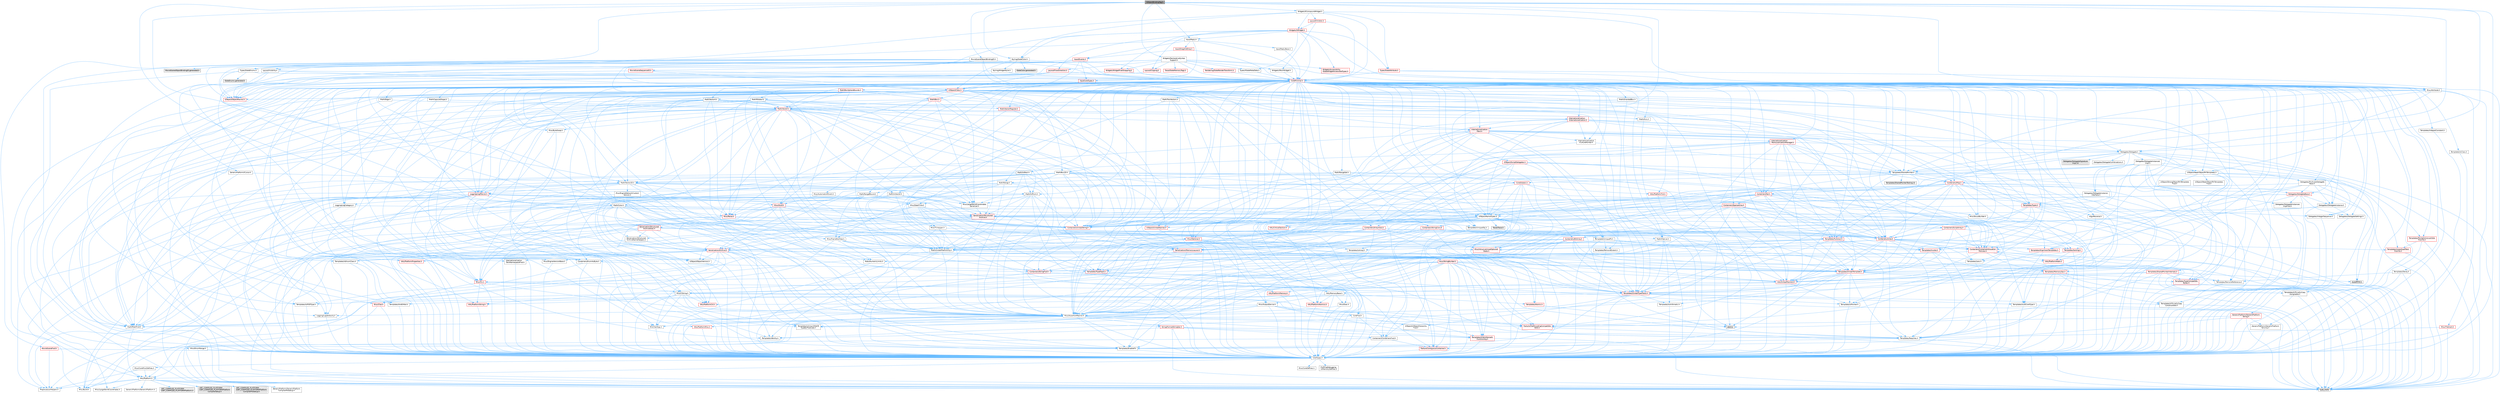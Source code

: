 digraph "SObjectBindingTag.h"
{
 // INTERACTIVE_SVG=YES
 // LATEX_PDF_SIZE
  bgcolor="transparent";
  edge [fontname=Helvetica,fontsize=10,labelfontname=Helvetica,labelfontsize=10];
  node [fontname=Helvetica,fontsize=10,shape=box,height=0.2,width=0.4];
  Node1 [id="Node000001",label="SObjectBindingTag.h",height=0.2,width=0.4,color="gray40", fillcolor="grey60", style="filled", fontcolor="black",tooltip=" "];
  Node1 -> Node2 [id="edge1_Node000001_Node000002",color="steelblue1",style="solid",tooltip=" "];
  Node2 [id="Node000002",label="CoreTypes.h",height=0.2,width=0.4,color="grey40", fillcolor="white", style="filled",URL="$dc/dec/CoreTypes_8h.html",tooltip=" "];
  Node2 -> Node3 [id="edge2_Node000002_Node000003",color="steelblue1",style="solid",tooltip=" "];
  Node3 [id="Node000003",label="HAL/Platform.h",height=0.2,width=0.4,color="grey40", fillcolor="white", style="filled",URL="$d9/dd0/Platform_8h.html",tooltip=" "];
  Node3 -> Node4 [id="edge3_Node000003_Node000004",color="steelblue1",style="solid",tooltip=" "];
  Node4 [id="Node000004",label="Misc/Build.h",height=0.2,width=0.4,color="grey40", fillcolor="white", style="filled",URL="$d3/dbb/Build_8h.html",tooltip=" "];
  Node3 -> Node5 [id="edge4_Node000003_Node000005",color="steelblue1",style="solid",tooltip=" "];
  Node5 [id="Node000005",label="Misc/LargeWorldCoordinates.h",height=0.2,width=0.4,color="grey40", fillcolor="white", style="filled",URL="$d2/dcb/LargeWorldCoordinates_8h.html",tooltip=" "];
  Node3 -> Node6 [id="edge5_Node000003_Node000006",color="steelblue1",style="solid",tooltip=" "];
  Node6 [id="Node000006",label="type_traits",height=0.2,width=0.4,color="grey60", fillcolor="#E0E0E0", style="filled",tooltip=" "];
  Node3 -> Node7 [id="edge6_Node000003_Node000007",color="steelblue1",style="solid",tooltip=" "];
  Node7 [id="Node000007",label="PreprocessorHelpers.h",height=0.2,width=0.4,color="grey40", fillcolor="white", style="filled",URL="$db/ddb/PreprocessorHelpers_8h.html",tooltip=" "];
  Node3 -> Node8 [id="edge7_Node000003_Node000008",color="steelblue1",style="solid",tooltip=" "];
  Node8 [id="Node000008",label="UBT_COMPILED_PLATFORM\l/UBT_COMPILED_PLATFORMPlatform\lCompilerPreSetup.h",height=0.2,width=0.4,color="grey60", fillcolor="#E0E0E0", style="filled",tooltip=" "];
  Node3 -> Node9 [id="edge8_Node000003_Node000009",color="steelblue1",style="solid",tooltip=" "];
  Node9 [id="Node000009",label="GenericPlatform/GenericPlatform\lCompilerPreSetup.h",height=0.2,width=0.4,color="grey40", fillcolor="white", style="filled",URL="$d9/dc8/GenericPlatformCompilerPreSetup_8h.html",tooltip=" "];
  Node3 -> Node10 [id="edge9_Node000003_Node000010",color="steelblue1",style="solid",tooltip=" "];
  Node10 [id="Node000010",label="GenericPlatform/GenericPlatform.h",height=0.2,width=0.4,color="grey40", fillcolor="white", style="filled",URL="$d6/d84/GenericPlatform_8h.html",tooltip=" "];
  Node3 -> Node11 [id="edge10_Node000003_Node000011",color="steelblue1",style="solid",tooltip=" "];
  Node11 [id="Node000011",label="UBT_COMPILED_PLATFORM\l/UBT_COMPILED_PLATFORMPlatform.h",height=0.2,width=0.4,color="grey60", fillcolor="#E0E0E0", style="filled",tooltip=" "];
  Node3 -> Node12 [id="edge11_Node000003_Node000012",color="steelblue1",style="solid",tooltip=" "];
  Node12 [id="Node000012",label="UBT_COMPILED_PLATFORM\l/UBT_COMPILED_PLATFORMPlatform\lCompilerSetup.h",height=0.2,width=0.4,color="grey60", fillcolor="#E0E0E0", style="filled",tooltip=" "];
  Node2 -> Node13 [id="edge12_Node000002_Node000013",color="steelblue1",style="solid",tooltip=" "];
  Node13 [id="Node000013",label="ProfilingDebugging\l/UMemoryDefines.h",height=0.2,width=0.4,color="grey40", fillcolor="white", style="filled",URL="$d2/da2/UMemoryDefines_8h.html",tooltip=" "];
  Node2 -> Node14 [id="edge13_Node000002_Node000014",color="steelblue1",style="solid",tooltip=" "];
  Node14 [id="Node000014",label="Misc/CoreMiscDefines.h",height=0.2,width=0.4,color="grey40", fillcolor="white", style="filled",URL="$da/d38/CoreMiscDefines_8h.html",tooltip=" "];
  Node14 -> Node3 [id="edge14_Node000014_Node000003",color="steelblue1",style="solid",tooltip=" "];
  Node14 -> Node7 [id="edge15_Node000014_Node000007",color="steelblue1",style="solid",tooltip=" "];
  Node2 -> Node15 [id="edge16_Node000002_Node000015",color="steelblue1",style="solid",tooltip=" "];
  Node15 [id="Node000015",label="Misc/CoreDefines.h",height=0.2,width=0.4,color="grey40", fillcolor="white", style="filled",URL="$d3/dd2/CoreDefines_8h.html",tooltip=" "];
  Node1 -> Node16 [id="edge17_Node000001_Node000016",color="steelblue1",style="solid",tooltip=" "];
  Node16 [id="Node000016",label="Delegates/Delegate.h",height=0.2,width=0.4,color="grey40", fillcolor="white", style="filled",URL="$d4/d80/Delegate_8h.html",tooltip=" "];
  Node16 -> Node2 [id="edge18_Node000016_Node000002",color="steelblue1",style="solid",tooltip=" "];
  Node16 -> Node17 [id="edge19_Node000016_Node000017",color="steelblue1",style="solid",tooltip=" "];
  Node17 [id="Node000017",label="Misc/AssertionMacros.h",height=0.2,width=0.4,color="grey40", fillcolor="white", style="filled",URL="$d0/dfa/AssertionMacros_8h.html",tooltip=" "];
  Node17 -> Node2 [id="edge20_Node000017_Node000002",color="steelblue1",style="solid",tooltip=" "];
  Node17 -> Node3 [id="edge21_Node000017_Node000003",color="steelblue1",style="solid",tooltip=" "];
  Node17 -> Node18 [id="edge22_Node000017_Node000018",color="steelblue1",style="solid",tooltip=" "];
  Node18 [id="Node000018",label="HAL/PlatformMisc.h",height=0.2,width=0.4,color="red", fillcolor="#FFF0F0", style="filled",URL="$d0/df5/PlatformMisc_8h.html",tooltip=" "];
  Node18 -> Node2 [id="edge23_Node000018_Node000002",color="steelblue1",style="solid",tooltip=" "];
  Node17 -> Node7 [id="edge24_Node000017_Node000007",color="steelblue1",style="solid",tooltip=" "];
  Node17 -> Node54 [id="edge25_Node000017_Node000054",color="steelblue1",style="solid",tooltip=" "];
  Node54 [id="Node000054",label="Templates/EnableIf.h",height=0.2,width=0.4,color="grey40", fillcolor="white", style="filled",URL="$d7/d60/EnableIf_8h.html",tooltip=" "];
  Node54 -> Node2 [id="edge26_Node000054_Node000002",color="steelblue1",style="solid",tooltip=" "];
  Node17 -> Node55 [id="edge27_Node000017_Node000055",color="steelblue1",style="solid",tooltip=" "];
  Node55 [id="Node000055",label="Templates/IsArrayOrRefOf\lTypeByPredicate.h",height=0.2,width=0.4,color="grey40", fillcolor="white", style="filled",URL="$d6/da1/IsArrayOrRefOfTypeByPredicate_8h.html",tooltip=" "];
  Node55 -> Node2 [id="edge28_Node000055_Node000002",color="steelblue1",style="solid",tooltip=" "];
  Node17 -> Node56 [id="edge29_Node000017_Node000056",color="steelblue1",style="solid",tooltip=" "];
  Node56 [id="Node000056",label="Templates/IsValidVariadic\lFunctionArg.h",height=0.2,width=0.4,color="red", fillcolor="#FFF0F0", style="filled",URL="$d0/dc8/IsValidVariadicFunctionArg_8h.html",tooltip=" "];
  Node56 -> Node2 [id="edge30_Node000056_Node000002",color="steelblue1",style="solid",tooltip=" "];
  Node56 -> Node6 [id="edge31_Node000056_Node000006",color="steelblue1",style="solid",tooltip=" "];
  Node17 -> Node58 [id="edge32_Node000017_Node000058",color="steelblue1",style="solid",tooltip=" "];
  Node58 [id="Node000058",label="Traits/IsCharEncodingCompatible\lWith.h",height=0.2,width=0.4,color="red", fillcolor="#FFF0F0", style="filled",URL="$df/dd1/IsCharEncodingCompatibleWith_8h.html",tooltip=" "];
  Node58 -> Node6 [id="edge33_Node000058_Node000006",color="steelblue1",style="solid",tooltip=" "];
  Node17 -> Node60 [id="edge34_Node000017_Node000060",color="steelblue1",style="solid",tooltip=" "];
  Node60 [id="Node000060",label="Misc/VarArgs.h",height=0.2,width=0.4,color="grey40", fillcolor="white", style="filled",URL="$d5/d6f/VarArgs_8h.html",tooltip=" "];
  Node60 -> Node2 [id="edge35_Node000060_Node000002",color="steelblue1",style="solid",tooltip=" "];
  Node17 -> Node61 [id="edge36_Node000017_Node000061",color="steelblue1",style="solid",tooltip=" "];
  Node61 [id="Node000061",label="String/FormatStringSan.h",height=0.2,width=0.4,color="red", fillcolor="#FFF0F0", style="filled",URL="$d3/d8b/FormatStringSan_8h.html",tooltip=" "];
  Node61 -> Node6 [id="edge37_Node000061_Node000006",color="steelblue1",style="solid",tooltip=" "];
  Node61 -> Node2 [id="edge38_Node000061_Node000002",color="steelblue1",style="solid",tooltip=" "];
  Node61 -> Node62 [id="edge39_Node000061_Node000062",color="steelblue1",style="solid",tooltip=" "];
  Node62 [id="Node000062",label="Templates/Requires.h",height=0.2,width=0.4,color="grey40", fillcolor="white", style="filled",URL="$dc/d96/Requires_8h.html",tooltip=" "];
  Node62 -> Node54 [id="edge40_Node000062_Node000054",color="steelblue1",style="solid",tooltip=" "];
  Node62 -> Node6 [id="edge41_Node000062_Node000006",color="steelblue1",style="solid",tooltip=" "];
  Node61 -> Node63 [id="edge42_Node000061_Node000063",color="steelblue1",style="solid",tooltip=" "];
  Node63 [id="Node000063",label="Templates/Identity.h",height=0.2,width=0.4,color="grey40", fillcolor="white", style="filled",URL="$d0/dd5/Identity_8h.html",tooltip=" "];
  Node61 -> Node56 [id="edge43_Node000061_Node000056",color="steelblue1",style="solid",tooltip=" "];
  Node61 -> Node26 [id="edge44_Node000061_Node000026",color="steelblue1",style="solid",tooltip=" "];
  Node26 [id="Node000026",label="Containers/ContainersFwd.h",height=0.2,width=0.4,color="grey40", fillcolor="white", style="filled",URL="$d4/d0a/ContainersFwd_8h.html",tooltip=" "];
  Node26 -> Node3 [id="edge45_Node000026_Node000003",color="steelblue1",style="solid",tooltip=" "];
  Node26 -> Node2 [id="edge46_Node000026_Node000002",color="steelblue1",style="solid",tooltip=" "];
  Node26 -> Node23 [id="edge47_Node000026_Node000023",color="steelblue1",style="solid",tooltip=" "];
  Node23 [id="Node000023",label="Traits/IsContiguousContainer.h",height=0.2,width=0.4,color="red", fillcolor="#FFF0F0", style="filled",URL="$d5/d3c/IsContiguousContainer_8h.html",tooltip=" "];
  Node23 -> Node2 [id="edge48_Node000023_Node000002",color="steelblue1",style="solid",tooltip=" "];
  Node17 -> Node67 [id="edge49_Node000017_Node000067",color="steelblue1",style="solid",tooltip=" "];
  Node67 [id="Node000067",label="atomic",height=0.2,width=0.4,color="grey60", fillcolor="#E0E0E0", style="filled",tooltip=" "];
  Node16 -> Node68 [id="edge50_Node000016_Node000068",color="steelblue1",style="solid",tooltip=" "];
  Node68 [id="Node000068",label="UObject/NameTypes.h",height=0.2,width=0.4,color="grey40", fillcolor="white", style="filled",URL="$d6/d35/NameTypes_8h.html",tooltip=" "];
  Node68 -> Node2 [id="edge51_Node000068_Node000002",color="steelblue1",style="solid",tooltip=" "];
  Node68 -> Node17 [id="edge52_Node000068_Node000017",color="steelblue1",style="solid",tooltip=" "];
  Node68 -> Node69 [id="edge53_Node000068_Node000069",color="steelblue1",style="solid",tooltip=" "];
  Node69 [id="Node000069",label="HAL/UnrealMemory.h",height=0.2,width=0.4,color="red", fillcolor="#FFF0F0", style="filled",URL="$d9/d96/UnrealMemory_8h.html",tooltip=" "];
  Node69 -> Node2 [id="edge54_Node000069_Node000002",color="steelblue1",style="solid",tooltip=" "];
  Node69 -> Node73 [id="edge55_Node000069_Node000073",color="steelblue1",style="solid",tooltip=" "];
  Node73 [id="Node000073",label="HAL/MemoryBase.h",height=0.2,width=0.4,color="grey40", fillcolor="white", style="filled",URL="$d6/d9f/MemoryBase_8h.html",tooltip=" "];
  Node73 -> Node2 [id="edge56_Node000073_Node000002",color="steelblue1",style="solid",tooltip=" "];
  Node73 -> Node47 [id="edge57_Node000073_Node000047",color="steelblue1",style="solid",tooltip=" "];
  Node47 [id="Node000047",label="HAL/PlatformAtomics.h",height=0.2,width=0.4,color="red", fillcolor="#FFF0F0", style="filled",URL="$d3/d36/PlatformAtomics_8h.html",tooltip=" "];
  Node47 -> Node2 [id="edge58_Node000047_Node000002",color="steelblue1",style="solid",tooltip=" "];
  Node73 -> Node30 [id="edge59_Node000073_Node000030",color="steelblue1",style="solid",tooltip=" "];
  Node30 [id="Node000030",label="HAL/PlatformCrt.h",height=0.2,width=0.4,color="red", fillcolor="#FFF0F0", style="filled",URL="$d8/d75/PlatformCrt_8h.html",tooltip=" "];
  Node73 -> Node74 [id="edge60_Node000073_Node000074",color="steelblue1",style="solid",tooltip=" "];
  Node74 [id="Node000074",label="Misc/Exec.h",height=0.2,width=0.4,color="grey40", fillcolor="white", style="filled",URL="$de/ddb/Exec_8h.html",tooltip=" "];
  Node74 -> Node2 [id="edge61_Node000074_Node000002",color="steelblue1",style="solid",tooltip=" "];
  Node74 -> Node17 [id="edge62_Node000074_Node000017",color="steelblue1",style="solid",tooltip=" "];
  Node73 -> Node75 [id="edge63_Node000073_Node000075",color="steelblue1",style="solid",tooltip=" "];
  Node75 [id="Node000075",label="Misc/OutputDevice.h",height=0.2,width=0.4,color="grey40", fillcolor="white", style="filled",URL="$d7/d32/OutputDevice_8h.html",tooltip=" "];
  Node75 -> Node25 [id="edge64_Node000075_Node000025",color="steelblue1",style="solid",tooltip=" "];
  Node25 [id="Node000025",label="CoreFwd.h",height=0.2,width=0.4,color="grey40", fillcolor="white", style="filled",URL="$d1/d1e/CoreFwd_8h.html",tooltip=" "];
  Node25 -> Node2 [id="edge65_Node000025_Node000002",color="steelblue1",style="solid",tooltip=" "];
  Node25 -> Node26 [id="edge66_Node000025_Node000026",color="steelblue1",style="solid",tooltip=" "];
  Node25 -> Node27 [id="edge67_Node000025_Node000027",color="steelblue1",style="solid",tooltip=" "];
  Node27 [id="Node000027",label="Math/MathFwd.h",height=0.2,width=0.4,color="grey40", fillcolor="white", style="filled",URL="$d2/d10/MathFwd_8h.html",tooltip=" "];
  Node27 -> Node3 [id="edge68_Node000027_Node000003",color="steelblue1",style="solid",tooltip=" "];
  Node25 -> Node28 [id="edge69_Node000025_Node000028",color="steelblue1",style="solid",tooltip=" "];
  Node28 [id="Node000028",label="UObject/UObjectHierarchy\lFwd.h",height=0.2,width=0.4,color="grey40", fillcolor="white", style="filled",URL="$d3/d13/UObjectHierarchyFwd_8h.html",tooltip=" "];
  Node75 -> Node2 [id="edge70_Node000075_Node000002",color="steelblue1",style="solid",tooltip=" "];
  Node75 -> Node76 [id="edge71_Node000075_Node000076",color="steelblue1",style="solid",tooltip=" "];
  Node76 [id="Node000076",label="Logging/LogVerbosity.h",height=0.2,width=0.4,color="grey40", fillcolor="white", style="filled",URL="$d2/d8f/LogVerbosity_8h.html",tooltip=" "];
  Node76 -> Node2 [id="edge72_Node000076_Node000002",color="steelblue1",style="solid",tooltip=" "];
  Node75 -> Node60 [id="edge73_Node000075_Node000060",color="steelblue1",style="solid",tooltip=" "];
  Node75 -> Node55 [id="edge74_Node000075_Node000055",color="steelblue1",style="solid",tooltip=" "];
  Node75 -> Node56 [id="edge75_Node000075_Node000056",color="steelblue1",style="solid",tooltip=" "];
  Node75 -> Node58 [id="edge76_Node000075_Node000058",color="steelblue1",style="solid",tooltip=" "];
  Node73 -> Node77 [id="edge77_Node000073_Node000077",color="steelblue1",style="solid",tooltip=" "];
  Node77 [id="Node000077",label="Templates/Atomic.h",height=0.2,width=0.4,color="red", fillcolor="#FFF0F0", style="filled",URL="$d3/d91/Atomic_8h.html",tooltip=" "];
  Node77 -> Node67 [id="edge78_Node000077_Node000067",color="steelblue1",style="solid",tooltip=" "];
  Node69 -> Node86 [id="edge79_Node000069_Node000086",color="steelblue1",style="solid",tooltip=" "];
  Node86 [id="Node000086",label="HAL/PlatformMemory.h",height=0.2,width=0.4,color="red", fillcolor="#FFF0F0", style="filled",URL="$de/d68/PlatformMemory_8h.html",tooltip=" "];
  Node86 -> Node2 [id="edge80_Node000086_Node000002",color="steelblue1",style="solid",tooltip=" "];
  Node69 -> Node89 [id="edge81_Node000069_Node000089",color="steelblue1",style="solid",tooltip=" "];
  Node89 [id="Node000089",label="Templates/IsPointer.h",height=0.2,width=0.4,color="grey40", fillcolor="white", style="filled",URL="$d7/d05/IsPointer_8h.html",tooltip=" "];
  Node89 -> Node2 [id="edge82_Node000089_Node000002",color="steelblue1",style="solid",tooltip=" "];
  Node68 -> Node90 [id="edge83_Node000068_Node000090",color="steelblue1",style="solid",tooltip=" "];
  Node90 [id="Node000090",label="Templates/UnrealTypeTraits.h",height=0.2,width=0.4,color="red", fillcolor="#FFF0F0", style="filled",URL="$d2/d2d/UnrealTypeTraits_8h.html",tooltip=" "];
  Node90 -> Node2 [id="edge84_Node000090_Node000002",color="steelblue1",style="solid",tooltip=" "];
  Node90 -> Node89 [id="edge85_Node000090_Node000089",color="steelblue1",style="solid",tooltip=" "];
  Node90 -> Node17 [id="edge86_Node000090_Node000017",color="steelblue1",style="solid",tooltip=" "];
  Node90 -> Node82 [id="edge87_Node000090_Node000082",color="steelblue1",style="solid",tooltip=" "];
  Node82 [id="Node000082",label="Templates/AndOrNot.h",height=0.2,width=0.4,color="grey40", fillcolor="white", style="filled",URL="$db/d0a/AndOrNot_8h.html",tooltip=" "];
  Node82 -> Node2 [id="edge88_Node000082_Node000002",color="steelblue1",style="solid",tooltip=" "];
  Node90 -> Node54 [id="edge89_Node000090_Node000054",color="steelblue1",style="solid",tooltip=" "];
  Node90 -> Node91 [id="edge90_Node000090_Node000091",color="steelblue1",style="solid",tooltip=" "];
  Node91 [id="Node000091",label="Templates/IsArithmetic.h",height=0.2,width=0.4,color="grey40", fillcolor="white", style="filled",URL="$d2/d5d/IsArithmetic_8h.html",tooltip=" "];
  Node91 -> Node2 [id="edge91_Node000091_Node000002",color="steelblue1",style="solid",tooltip=" "];
  Node90 -> Node93 [id="edge92_Node000090_Node000093",color="steelblue1",style="solid",tooltip=" "];
  Node93 [id="Node000093",label="Templates/IsPODType.h",height=0.2,width=0.4,color="grey40", fillcolor="white", style="filled",URL="$d7/db1/IsPODType_8h.html",tooltip=" "];
  Node93 -> Node2 [id="edge93_Node000093_Node000002",color="steelblue1",style="solid",tooltip=" "];
  Node90 -> Node94 [id="edge94_Node000090_Node000094",color="steelblue1",style="solid",tooltip=" "];
  Node94 [id="Node000094",label="Templates/IsUECoreType.h",height=0.2,width=0.4,color="grey40", fillcolor="white", style="filled",URL="$d1/db8/IsUECoreType_8h.html",tooltip=" "];
  Node94 -> Node2 [id="edge95_Node000094_Node000002",color="steelblue1",style="solid",tooltip=" "];
  Node94 -> Node6 [id="edge96_Node000094_Node000006",color="steelblue1",style="solid",tooltip=" "];
  Node90 -> Node83 [id="edge97_Node000090_Node000083",color="steelblue1",style="solid",tooltip=" "];
  Node83 [id="Node000083",label="Templates/IsTriviallyCopy\lConstructible.h",height=0.2,width=0.4,color="grey40", fillcolor="white", style="filled",URL="$d3/d78/IsTriviallyCopyConstructible_8h.html",tooltip=" "];
  Node83 -> Node2 [id="edge98_Node000083_Node000002",color="steelblue1",style="solid",tooltip=" "];
  Node83 -> Node6 [id="edge99_Node000083_Node000006",color="steelblue1",style="solid",tooltip=" "];
  Node68 -> Node95 [id="edge100_Node000068_Node000095",color="steelblue1",style="solid",tooltip=" "];
  Node95 [id="Node000095",label="Templates/UnrealTemplate.h",height=0.2,width=0.4,color="red", fillcolor="#FFF0F0", style="filled",URL="$d4/d24/UnrealTemplate_8h.html",tooltip=" "];
  Node95 -> Node2 [id="edge101_Node000095_Node000002",color="steelblue1",style="solid",tooltip=" "];
  Node95 -> Node89 [id="edge102_Node000095_Node000089",color="steelblue1",style="solid",tooltip=" "];
  Node95 -> Node69 [id="edge103_Node000095_Node000069",color="steelblue1",style="solid",tooltip=" "];
  Node95 -> Node90 [id="edge104_Node000095_Node000090",color="steelblue1",style="solid",tooltip=" "];
  Node95 -> Node98 [id="edge105_Node000095_Node000098",color="steelblue1",style="solid",tooltip=" "];
  Node98 [id="Node000098",label="Templates/RemoveReference.h",height=0.2,width=0.4,color="grey40", fillcolor="white", style="filled",URL="$da/dbe/RemoveReference_8h.html",tooltip=" "];
  Node98 -> Node2 [id="edge106_Node000098_Node000002",color="steelblue1",style="solid",tooltip=" "];
  Node95 -> Node62 [id="edge107_Node000095_Node000062",color="steelblue1",style="solid",tooltip=" "];
  Node95 -> Node99 [id="edge108_Node000095_Node000099",color="steelblue1",style="solid",tooltip=" "];
  Node99 [id="Node000099",label="Templates/TypeCompatible\lBytes.h",height=0.2,width=0.4,color="red", fillcolor="#FFF0F0", style="filled",URL="$df/d0a/TypeCompatibleBytes_8h.html",tooltip=" "];
  Node99 -> Node2 [id="edge109_Node000099_Node000002",color="steelblue1",style="solid",tooltip=" "];
  Node99 -> Node6 [id="edge110_Node000099_Node000006",color="steelblue1",style="solid",tooltip=" "];
  Node95 -> Node63 [id="edge111_Node000095_Node000063",color="steelblue1",style="solid",tooltip=" "];
  Node95 -> Node23 [id="edge112_Node000095_Node000023",color="steelblue1",style="solid",tooltip=" "];
  Node95 -> Node6 [id="edge113_Node000095_Node000006",color="steelblue1",style="solid",tooltip=" "];
  Node68 -> Node101 [id="edge114_Node000068_Node000101",color="steelblue1",style="solid",tooltip=" "];
  Node101 [id="Node000101",label="Containers/UnrealString.h",height=0.2,width=0.4,color="red", fillcolor="#FFF0F0", style="filled",URL="$d5/dba/UnrealString_8h.html",tooltip=" "];
  Node68 -> Node105 [id="edge115_Node000068_Node000105",color="steelblue1",style="solid",tooltip=" "];
  Node105 [id="Node000105",label="HAL/CriticalSection.h",height=0.2,width=0.4,color="red", fillcolor="#FFF0F0", style="filled",URL="$d6/d90/CriticalSection_8h.html",tooltip=" "];
  Node68 -> Node108 [id="edge116_Node000068_Node000108",color="steelblue1",style="solid",tooltip=" "];
  Node108 [id="Node000108",label="Containers/StringConv.h",height=0.2,width=0.4,color="red", fillcolor="#FFF0F0", style="filled",URL="$d3/ddf/StringConv_8h.html",tooltip=" "];
  Node108 -> Node2 [id="edge117_Node000108_Node000002",color="steelblue1",style="solid",tooltip=" "];
  Node108 -> Node17 [id="edge118_Node000108_Node000017",color="steelblue1",style="solid",tooltip=" "];
  Node108 -> Node109 [id="edge119_Node000108_Node000109",color="steelblue1",style="solid",tooltip=" "];
  Node109 [id="Node000109",label="Containers/ContainerAllocation\lPolicies.h",height=0.2,width=0.4,color="red", fillcolor="#FFF0F0", style="filled",URL="$d7/dff/ContainerAllocationPolicies_8h.html",tooltip=" "];
  Node109 -> Node2 [id="edge120_Node000109_Node000002",color="steelblue1",style="solid",tooltip=" "];
  Node109 -> Node109 [id="edge121_Node000109_Node000109",color="steelblue1",style="solid",tooltip=" "];
  Node109 -> Node111 [id="edge122_Node000109_Node000111",color="steelblue1",style="solid",tooltip=" "];
  Node111 [id="Node000111",label="HAL/PlatformMath.h",height=0.2,width=0.4,color="red", fillcolor="#FFF0F0", style="filled",URL="$dc/d53/PlatformMath_8h.html",tooltip=" "];
  Node111 -> Node2 [id="edge123_Node000111_Node000002",color="steelblue1",style="solid",tooltip=" "];
  Node109 -> Node69 [id="edge124_Node000109_Node000069",color="steelblue1",style="solid",tooltip=" "];
  Node109 -> Node40 [id="edge125_Node000109_Node000040",color="steelblue1",style="solid",tooltip=" "];
  Node40 [id="Node000040",label="Math/NumericLimits.h",height=0.2,width=0.4,color="grey40", fillcolor="white", style="filled",URL="$df/d1b/NumericLimits_8h.html",tooltip=" "];
  Node40 -> Node2 [id="edge126_Node000040_Node000002",color="steelblue1",style="solid",tooltip=" "];
  Node109 -> Node17 [id="edge127_Node000109_Node000017",color="steelblue1",style="solid",tooltip=" "];
  Node109 -> Node120 [id="edge128_Node000109_Node000120",color="steelblue1",style="solid",tooltip=" "];
  Node120 [id="Node000120",label="Templates/MemoryOps.h",height=0.2,width=0.4,color="red", fillcolor="#FFF0F0", style="filled",URL="$db/dea/MemoryOps_8h.html",tooltip=" "];
  Node120 -> Node2 [id="edge129_Node000120_Node000002",color="steelblue1",style="solid",tooltip=" "];
  Node120 -> Node69 [id="edge130_Node000120_Node000069",color="steelblue1",style="solid",tooltip=" "];
  Node120 -> Node84 [id="edge131_Node000120_Node000084",color="steelblue1",style="solid",tooltip=" "];
  Node84 [id="Node000084",label="Templates/IsTriviallyCopy\lAssignable.h",height=0.2,width=0.4,color="grey40", fillcolor="white", style="filled",URL="$d2/df2/IsTriviallyCopyAssignable_8h.html",tooltip=" "];
  Node84 -> Node2 [id="edge132_Node000084_Node000002",color="steelblue1",style="solid",tooltip=" "];
  Node84 -> Node6 [id="edge133_Node000084_Node000006",color="steelblue1",style="solid",tooltip=" "];
  Node120 -> Node83 [id="edge134_Node000120_Node000083",color="steelblue1",style="solid",tooltip=" "];
  Node120 -> Node62 [id="edge135_Node000120_Node000062",color="steelblue1",style="solid",tooltip=" "];
  Node120 -> Node90 [id="edge136_Node000120_Node000090",color="steelblue1",style="solid",tooltip=" "];
  Node120 -> Node6 [id="edge137_Node000120_Node000006",color="steelblue1",style="solid",tooltip=" "];
  Node109 -> Node99 [id="edge138_Node000109_Node000099",color="steelblue1",style="solid",tooltip=" "];
  Node109 -> Node6 [id="edge139_Node000109_Node000006",color="steelblue1",style="solid",tooltip=" "];
  Node108 -> Node121 [id="edge140_Node000108_Node000121",color="steelblue1",style="solid",tooltip=" "];
  Node121 [id="Node000121",label="Containers/Array.h",height=0.2,width=0.4,color="red", fillcolor="#FFF0F0", style="filled",URL="$df/dd0/Array_8h.html",tooltip=" "];
  Node121 -> Node2 [id="edge141_Node000121_Node000002",color="steelblue1",style="solid",tooltip=" "];
  Node121 -> Node17 [id="edge142_Node000121_Node000017",color="steelblue1",style="solid",tooltip=" "];
  Node121 -> Node122 [id="edge143_Node000121_Node000122",color="steelblue1",style="solid",tooltip=" "];
  Node122 [id="Node000122",label="Misc/IntrusiveUnsetOptional\lState.h",height=0.2,width=0.4,color="red", fillcolor="#FFF0F0", style="filled",URL="$d2/d0a/IntrusiveUnsetOptionalState_8h.html",tooltip=" "];
  Node121 -> Node69 [id="edge144_Node000121_Node000069",color="steelblue1",style="solid",tooltip=" "];
  Node121 -> Node90 [id="edge145_Node000121_Node000090",color="steelblue1",style="solid",tooltip=" "];
  Node121 -> Node95 [id="edge146_Node000121_Node000095",color="steelblue1",style="solid",tooltip=" "];
  Node121 -> Node109 [id="edge147_Node000121_Node000109",color="steelblue1",style="solid",tooltip=" "];
  Node121 -> Node128 [id="edge148_Node000121_Node000128",color="steelblue1",style="solid",tooltip=" "];
  Node128 [id="Node000128",label="Serialization/Archive.h",height=0.2,width=0.4,color="red", fillcolor="#FFF0F0", style="filled",URL="$d7/d3b/Archive_8h.html",tooltip=" "];
  Node128 -> Node25 [id="edge149_Node000128_Node000025",color="steelblue1",style="solid",tooltip=" "];
  Node128 -> Node2 [id="edge150_Node000128_Node000002",color="steelblue1",style="solid",tooltip=" "];
  Node128 -> Node129 [id="edge151_Node000128_Node000129",color="steelblue1",style="solid",tooltip=" "];
  Node129 [id="Node000129",label="HAL/PlatformProperties.h",height=0.2,width=0.4,color="red", fillcolor="#FFF0F0", style="filled",URL="$d9/db0/PlatformProperties_8h.html",tooltip=" "];
  Node129 -> Node2 [id="edge152_Node000129_Node000002",color="steelblue1",style="solid",tooltip=" "];
  Node128 -> Node132 [id="edge153_Node000128_Node000132",color="steelblue1",style="solid",tooltip=" "];
  Node132 [id="Node000132",label="Internationalization\l/TextNamespaceFwd.h",height=0.2,width=0.4,color="grey40", fillcolor="white", style="filled",URL="$d8/d97/TextNamespaceFwd_8h.html",tooltip=" "];
  Node132 -> Node2 [id="edge154_Node000132_Node000002",color="steelblue1",style="solid",tooltip=" "];
  Node128 -> Node27 [id="edge155_Node000128_Node000027",color="steelblue1",style="solid",tooltip=" "];
  Node128 -> Node17 [id="edge156_Node000128_Node000017",color="steelblue1",style="solid",tooltip=" "];
  Node128 -> Node4 [id="edge157_Node000128_Node000004",color="steelblue1",style="solid",tooltip=" "];
  Node128 -> Node133 [id="edge158_Node000128_Node000133",color="steelblue1",style="solid",tooltip=" "];
  Node133 [id="Node000133",label="Misc/EngineVersionBase.h",height=0.2,width=0.4,color="grey40", fillcolor="white", style="filled",URL="$d5/d2b/EngineVersionBase_8h.html",tooltip=" "];
  Node133 -> Node2 [id="edge159_Node000133_Node000002",color="steelblue1",style="solid",tooltip=" "];
  Node128 -> Node60 [id="edge160_Node000128_Node000060",color="steelblue1",style="solid",tooltip=" "];
  Node128 -> Node54 [id="edge161_Node000128_Node000054",color="steelblue1",style="solid",tooltip=" "];
  Node128 -> Node55 [id="edge162_Node000128_Node000055",color="steelblue1",style="solid",tooltip=" "];
  Node128 -> Node136 [id="edge163_Node000128_Node000136",color="steelblue1",style="solid",tooltip=" "];
  Node136 [id="Node000136",label="Templates/IsEnumClass.h",height=0.2,width=0.4,color="grey40", fillcolor="white", style="filled",URL="$d7/d15/IsEnumClass_8h.html",tooltip=" "];
  Node136 -> Node2 [id="edge164_Node000136_Node000002",color="steelblue1",style="solid",tooltip=" "];
  Node136 -> Node82 [id="edge165_Node000136_Node000082",color="steelblue1",style="solid",tooltip=" "];
  Node128 -> Node56 [id="edge166_Node000128_Node000056",color="steelblue1",style="solid",tooltip=" "];
  Node128 -> Node95 [id="edge167_Node000128_Node000095",color="steelblue1",style="solid",tooltip=" "];
  Node128 -> Node58 [id="edge168_Node000128_Node000058",color="steelblue1",style="solid",tooltip=" "];
  Node128 -> Node137 [id="edge169_Node000128_Node000137",color="steelblue1",style="solid",tooltip=" "];
  Node137 [id="Node000137",label="UObject/ObjectVersion.h",height=0.2,width=0.4,color="grey40", fillcolor="white", style="filled",URL="$da/d63/ObjectVersion_8h.html",tooltip=" "];
  Node137 -> Node2 [id="edge170_Node000137_Node000002",color="steelblue1",style="solid",tooltip=" "];
  Node121 -> Node154 [id="edge171_Node000121_Node000154",color="steelblue1",style="solid",tooltip=" "];
  Node154 [id="Node000154",label="Templates/Invoke.h",height=0.2,width=0.4,color="red", fillcolor="#FFF0F0", style="filled",URL="$d7/deb/Invoke_8h.html",tooltip=" "];
  Node154 -> Node2 [id="edge172_Node000154_Node000002",color="steelblue1",style="solid",tooltip=" "];
  Node154 -> Node95 [id="edge173_Node000154_Node000095",color="steelblue1",style="solid",tooltip=" "];
  Node154 -> Node6 [id="edge174_Node000154_Node000006",color="steelblue1",style="solid",tooltip=" "];
  Node121 -> Node159 [id="edge175_Node000121_Node000159",color="steelblue1",style="solid",tooltip=" "];
  Node159 [id="Node000159",label="Templates/Less.h",height=0.2,width=0.4,color="grey40", fillcolor="white", style="filled",URL="$de/dc8/Less_8h.html",tooltip=" "];
  Node159 -> Node2 [id="edge176_Node000159_Node000002",color="steelblue1",style="solid",tooltip=" "];
  Node159 -> Node95 [id="edge177_Node000159_Node000095",color="steelblue1",style="solid",tooltip=" "];
  Node121 -> Node166 [id="edge178_Node000121_Node000166",color="steelblue1",style="solid",tooltip=" "];
  Node166 [id="Node000166",label="Templates/LosesQualifiers\lFromTo.h",height=0.2,width=0.4,color="red", fillcolor="#FFF0F0", style="filled",URL="$d2/db3/LosesQualifiersFromTo_8h.html",tooltip=" "];
  Node166 -> Node6 [id="edge179_Node000166_Node000006",color="steelblue1",style="solid",tooltip=" "];
  Node121 -> Node62 [id="edge180_Node000121_Node000062",color="steelblue1",style="solid",tooltip=" "];
  Node121 -> Node167 [id="edge181_Node000121_Node000167",color="steelblue1",style="solid",tooltip=" "];
  Node167 [id="Node000167",label="Templates/Sorting.h",height=0.2,width=0.4,color="red", fillcolor="#FFF0F0", style="filled",URL="$d3/d9e/Sorting_8h.html",tooltip=" "];
  Node167 -> Node2 [id="edge182_Node000167_Node000002",color="steelblue1",style="solid",tooltip=" "];
  Node167 -> Node111 [id="edge183_Node000167_Node000111",color="steelblue1",style="solid",tooltip=" "];
  Node167 -> Node159 [id="edge184_Node000167_Node000159",color="steelblue1",style="solid",tooltip=" "];
  Node121 -> Node171 [id="edge185_Node000121_Node000171",color="steelblue1",style="solid",tooltip=" "];
  Node171 [id="Node000171",label="Templates/AlignmentTemplates.h",height=0.2,width=0.4,color="red", fillcolor="#FFF0F0", style="filled",URL="$dd/d32/AlignmentTemplates_8h.html",tooltip=" "];
  Node171 -> Node2 [id="edge186_Node000171_Node000002",color="steelblue1",style="solid",tooltip=" "];
  Node171 -> Node89 [id="edge187_Node000171_Node000089",color="steelblue1",style="solid",tooltip=" "];
  Node121 -> Node6 [id="edge188_Node000121_Node000006",color="steelblue1",style="solid",tooltip=" "];
  Node108 -> Node145 [id="edge189_Node000108_Node000145",color="steelblue1",style="solid",tooltip=" "];
  Node145 [id="Node000145",label="Misc/CString.h",height=0.2,width=0.4,color="grey40", fillcolor="white", style="filled",URL="$d2/d49/CString_8h.html",tooltip=" "];
  Node145 -> Node2 [id="edge190_Node000145_Node000002",color="steelblue1",style="solid",tooltip=" "];
  Node145 -> Node30 [id="edge191_Node000145_Node000030",color="steelblue1",style="solid",tooltip=" "];
  Node145 -> Node71 [id="edge192_Node000145_Node000071",color="steelblue1",style="solid",tooltip=" "];
  Node71 [id="Node000071",label="HAL/PlatformString.h",height=0.2,width=0.4,color="red", fillcolor="#FFF0F0", style="filled",URL="$db/db5/PlatformString_8h.html",tooltip=" "];
  Node71 -> Node2 [id="edge193_Node000071_Node000002",color="steelblue1",style="solid",tooltip=" "];
  Node145 -> Node17 [id="edge194_Node000145_Node000017",color="steelblue1",style="solid",tooltip=" "];
  Node145 -> Node146 [id="edge195_Node000145_Node000146",color="steelblue1",style="solid",tooltip=" "];
  Node146 [id="Node000146",label="Misc/Char.h",height=0.2,width=0.4,color="red", fillcolor="#FFF0F0", style="filled",URL="$d0/d58/Char_8h.html",tooltip=" "];
  Node146 -> Node2 [id="edge196_Node000146_Node000002",color="steelblue1",style="solid",tooltip=" "];
  Node146 -> Node6 [id="edge197_Node000146_Node000006",color="steelblue1",style="solid",tooltip=" "];
  Node145 -> Node60 [id="edge198_Node000145_Node000060",color="steelblue1",style="solid",tooltip=" "];
  Node145 -> Node55 [id="edge199_Node000145_Node000055",color="steelblue1",style="solid",tooltip=" "];
  Node145 -> Node56 [id="edge200_Node000145_Node000056",color="steelblue1",style="solid",tooltip=" "];
  Node145 -> Node58 [id="edge201_Node000145_Node000058",color="steelblue1",style="solid",tooltip=" "];
  Node108 -> Node172 [id="edge202_Node000108_Node000172",color="steelblue1",style="solid",tooltip=" "];
  Node172 [id="Node000172",label="Templates/IsArray.h",height=0.2,width=0.4,color="grey40", fillcolor="white", style="filled",URL="$d8/d8d/IsArray_8h.html",tooltip=" "];
  Node172 -> Node2 [id="edge203_Node000172_Node000002",color="steelblue1",style="solid",tooltip=" "];
  Node108 -> Node95 [id="edge204_Node000108_Node000095",color="steelblue1",style="solid",tooltip=" "];
  Node108 -> Node90 [id="edge205_Node000108_Node000090",color="steelblue1",style="solid",tooltip=" "];
  Node108 -> Node58 [id="edge206_Node000108_Node000058",color="steelblue1",style="solid",tooltip=" "];
  Node108 -> Node23 [id="edge207_Node000108_Node000023",color="steelblue1",style="solid",tooltip=" "];
  Node108 -> Node6 [id="edge208_Node000108_Node000006",color="steelblue1",style="solid",tooltip=" "];
  Node68 -> Node20 [id="edge209_Node000068_Node000020",color="steelblue1",style="solid",tooltip=" "];
  Node20 [id="Node000020",label="Containers/StringFwd.h",height=0.2,width=0.4,color="red", fillcolor="#FFF0F0", style="filled",URL="$df/d37/StringFwd_8h.html",tooltip=" "];
  Node20 -> Node2 [id="edge210_Node000020_Node000002",color="steelblue1",style="solid",tooltip=" "];
  Node20 -> Node23 [id="edge211_Node000020_Node000023",color="steelblue1",style="solid",tooltip=" "];
  Node68 -> Node173 [id="edge212_Node000068_Node000173",color="steelblue1",style="solid",tooltip=" "];
  Node173 [id="Node000173",label="UObject/UnrealNames.h",height=0.2,width=0.4,color="red", fillcolor="#FFF0F0", style="filled",URL="$d8/db1/UnrealNames_8h.html",tooltip=" "];
  Node173 -> Node2 [id="edge213_Node000173_Node000002",color="steelblue1",style="solid",tooltip=" "];
  Node68 -> Node77 [id="edge214_Node000068_Node000077",color="steelblue1",style="solid",tooltip=" "];
  Node68 -> Node139 [id="edge215_Node000068_Node000139",color="steelblue1",style="solid",tooltip=" "];
  Node139 [id="Node000139",label="Serialization/MemoryLayout.h",height=0.2,width=0.4,color="red", fillcolor="#FFF0F0", style="filled",URL="$d7/d66/MemoryLayout_8h.html",tooltip=" "];
  Node139 -> Node142 [id="edge216_Node000139_Node000142",color="steelblue1",style="solid",tooltip=" "];
  Node142 [id="Node000142",label="Containers/EnumAsByte.h",height=0.2,width=0.4,color="grey40", fillcolor="white", style="filled",URL="$d6/d9a/EnumAsByte_8h.html",tooltip=" "];
  Node142 -> Node2 [id="edge217_Node000142_Node000002",color="steelblue1",style="solid",tooltip=" "];
  Node142 -> Node93 [id="edge218_Node000142_Node000093",color="steelblue1",style="solid",tooltip=" "];
  Node142 -> Node143 [id="edge219_Node000142_Node000143",color="steelblue1",style="solid",tooltip=" "];
  Node143 [id="Node000143",label="Templates/TypeHash.h",height=0.2,width=0.4,color="red", fillcolor="#FFF0F0", style="filled",URL="$d1/d62/TypeHash_8h.html",tooltip=" "];
  Node143 -> Node2 [id="edge220_Node000143_Node000002",color="steelblue1",style="solid",tooltip=" "];
  Node143 -> Node62 [id="edge221_Node000143_Node000062",color="steelblue1",style="solid",tooltip=" "];
  Node143 -> Node144 [id="edge222_Node000143_Node000144",color="steelblue1",style="solid",tooltip=" "];
  Node144 [id="Node000144",label="Misc/Crc.h",height=0.2,width=0.4,color="red", fillcolor="#FFF0F0", style="filled",URL="$d4/dd2/Crc_8h.html",tooltip=" "];
  Node144 -> Node2 [id="edge223_Node000144_Node000002",color="steelblue1",style="solid",tooltip=" "];
  Node144 -> Node71 [id="edge224_Node000144_Node000071",color="steelblue1",style="solid",tooltip=" "];
  Node144 -> Node17 [id="edge225_Node000144_Node000017",color="steelblue1",style="solid",tooltip=" "];
  Node144 -> Node145 [id="edge226_Node000144_Node000145",color="steelblue1",style="solid",tooltip=" "];
  Node144 -> Node146 [id="edge227_Node000144_Node000146",color="steelblue1",style="solid",tooltip=" "];
  Node144 -> Node90 [id="edge228_Node000144_Node000090",color="steelblue1",style="solid",tooltip=" "];
  Node143 -> Node6 [id="edge229_Node000143_Node000006",color="steelblue1",style="solid",tooltip=" "];
  Node139 -> Node20 [id="edge230_Node000139_Node000020",color="steelblue1",style="solid",tooltip=" "];
  Node139 -> Node69 [id="edge231_Node000139_Node000069",color="steelblue1",style="solid",tooltip=" "];
  Node139 -> Node54 [id="edge232_Node000139_Node000054",color="steelblue1",style="solid",tooltip=" "];
  Node139 -> Node95 [id="edge233_Node000139_Node000095",color="steelblue1",style="solid",tooltip=" "];
  Node68 -> Node122 [id="edge234_Node000068_Node000122",color="steelblue1",style="solid",tooltip=" "];
  Node68 -> Node175 [id="edge235_Node000068_Node000175",color="steelblue1",style="solid",tooltip=" "];
  Node175 [id="Node000175",label="Misc/StringBuilder.h",height=0.2,width=0.4,color="red", fillcolor="#FFF0F0", style="filled",URL="$d4/d52/StringBuilder_8h.html",tooltip=" "];
  Node175 -> Node20 [id="edge236_Node000175_Node000020",color="steelblue1",style="solid",tooltip=" "];
  Node175 -> Node2 [id="edge237_Node000175_Node000002",color="steelblue1",style="solid",tooltip=" "];
  Node175 -> Node71 [id="edge238_Node000175_Node000071",color="steelblue1",style="solid",tooltip=" "];
  Node175 -> Node69 [id="edge239_Node000175_Node000069",color="steelblue1",style="solid",tooltip=" "];
  Node175 -> Node17 [id="edge240_Node000175_Node000017",color="steelblue1",style="solid",tooltip=" "];
  Node175 -> Node145 [id="edge241_Node000175_Node000145",color="steelblue1",style="solid",tooltip=" "];
  Node175 -> Node54 [id="edge242_Node000175_Node000054",color="steelblue1",style="solid",tooltip=" "];
  Node175 -> Node55 [id="edge243_Node000175_Node000055",color="steelblue1",style="solid",tooltip=" "];
  Node175 -> Node56 [id="edge244_Node000175_Node000056",color="steelblue1",style="solid",tooltip=" "];
  Node175 -> Node62 [id="edge245_Node000175_Node000062",color="steelblue1",style="solid",tooltip=" "];
  Node175 -> Node95 [id="edge246_Node000175_Node000095",color="steelblue1",style="solid",tooltip=" "];
  Node175 -> Node90 [id="edge247_Node000175_Node000090",color="steelblue1",style="solid",tooltip=" "];
  Node175 -> Node58 [id="edge248_Node000175_Node000058",color="steelblue1",style="solid",tooltip=" "];
  Node175 -> Node23 [id="edge249_Node000175_Node000023",color="steelblue1",style="solid",tooltip=" "];
  Node175 -> Node6 [id="edge250_Node000175_Node000006",color="steelblue1",style="solid",tooltip=" "];
  Node68 -> Node53 [id="edge251_Node000068_Node000053",color="steelblue1",style="solid",tooltip=" "];
  Node53 [id="Node000053",label="Trace/Trace.h",height=0.2,width=0.4,color="grey60", fillcolor="#E0E0E0", style="filled",tooltip=" "];
  Node16 -> Node181 [id="edge252_Node000016_Node000181",color="steelblue1",style="solid",tooltip=" "];
  Node181 [id="Node000181",label="Templates/SharedPointer.h",height=0.2,width=0.4,color="grey40", fillcolor="white", style="filled",URL="$d2/d17/SharedPointer_8h.html",tooltip=" "];
  Node181 -> Node2 [id="edge253_Node000181_Node000002",color="steelblue1",style="solid",tooltip=" "];
  Node181 -> Node122 [id="edge254_Node000181_Node000122",color="steelblue1",style="solid",tooltip=" "];
  Node181 -> Node182 [id="edge255_Node000181_Node000182",color="steelblue1",style="solid",tooltip=" "];
  Node182 [id="Node000182",label="Templates/PointerIsConvertible\lFromTo.h",height=0.2,width=0.4,color="red", fillcolor="#FFF0F0", style="filled",URL="$d6/d65/PointerIsConvertibleFromTo_8h.html",tooltip=" "];
  Node182 -> Node2 [id="edge256_Node000182_Node000002",color="steelblue1",style="solid",tooltip=" "];
  Node182 -> Node166 [id="edge257_Node000182_Node000166",color="steelblue1",style="solid",tooltip=" "];
  Node182 -> Node6 [id="edge258_Node000182_Node000006",color="steelblue1",style="solid",tooltip=" "];
  Node181 -> Node17 [id="edge259_Node000181_Node000017",color="steelblue1",style="solid",tooltip=" "];
  Node181 -> Node69 [id="edge260_Node000181_Node000069",color="steelblue1",style="solid",tooltip=" "];
  Node181 -> Node121 [id="edge261_Node000181_Node000121",color="steelblue1",style="solid",tooltip=" "];
  Node181 -> Node183 [id="edge262_Node000181_Node000183",color="steelblue1",style="solid",tooltip=" "];
  Node183 [id="Node000183",label="Containers/Map.h",height=0.2,width=0.4,color="red", fillcolor="#FFF0F0", style="filled",URL="$df/d79/Map_8h.html",tooltip=" "];
  Node183 -> Node2 [id="edge263_Node000183_Node000002",color="steelblue1",style="solid",tooltip=" "];
  Node183 -> Node184 [id="edge264_Node000183_Node000184",color="steelblue1",style="solid",tooltip=" "];
  Node184 [id="Node000184",label="Algo/Reverse.h",height=0.2,width=0.4,color="grey40", fillcolor="white", style="filled",URL="$d5/d93/Reverse_8h.html",tooltip=" "];
  Node184 -> Node2 [id="edge265_Node000184_Node000002",color="steelblue1",style="solid",tooltip=" "];
  Node184 -> Node95 [id="edge266_Node000184_Node000095",color="steelblue1",style="solid",tooltip=" "];
  Node183 -> Node185 [id="edge267_Node000183_Node000185",color="steelblue1",style="solid",tooltip=" "];
  Node185 [id="Node000185",label="Containers/Set.h",height=0.2,width=0.4,color="red", fillcolor="#FFF0F0", style="filled",URL="$d4/d45/Set_8h.html",tooltip=" "];
  Node185 -> Node109 [id="edge268_Node000185_Node000109",color="steelblue1",style="solid",tooltip=" "];
  Node185 -> Node187 [id="edge269_Node000185_Node000187",color="steelblue1",style="solid",tooltip=" "];
  Node187 [id="Node000187",label="Containers/SparseArray.h",height=0.2,width=0.4,color="red", fillcolor="#FFF0F0", style="filled",URL="$d5/dbf/SparseArray_8h.html",tooltip=" "];
  Node187 -> Node2 [id="edge270_Node000187_Node000002",color="steelblue1",style="solid",tooltip=" "];
  Node187 -> Node17 [id="edge271_Node000187_Node000017",color="steelblue1",style="solid",tooltip=" "];
  Node187 -> Node69 [id="edge272_Node000187_Node000069",color="steelblue1",style="solid",tooltip=" "];
  Node187 -> Node90 [id="edge273_Node000187_Node000090",color="steelblue1",style="solid",tooltip=" "];
  Node187 -> Node95 [id="edge274_Node000187_Node000095",color="steelblue1",style="solid",tooltip=" "];
  Node187 -> Node109 [id="edge275_Node000187_Node000109",color="steelblue1",style="solid",tooltip=" "];
  Node187 -> Node159 [id="edge276_Node000187_Node000159",color="steelblue1",style="solid",tooltip=" "];
  Node187 -> Node121 [id="edge277_Node000187_Node000121",color="steelblue1",style="solid",tooltip=" "];
  Node187 -> Node170 [id="edge278_Node000187_Node000170",color="steelblue1",style="solid",tooltip=" "];
  Node170 [id="Node000170",label="Math/UnrealMathUtility.h",height=0.2,width=0.4,color="grey40", fillcolor="white", style="filled",URL="$db/db8/UnrealMathUtility_8h.html",tooltip=" "];
  Node170 -> Node2 [id="edge279_Node000170_Node000002",color="steelblue1",style="solid",tooltip=" "];
  Node170 -> Node17 [id="edge280_Node000170_Node000017",color="steelblue1",style="solid",tooltip=" "];
  Node170 -> Node111 [id="edge281_Node000170_Node000111",color="steelblue1",style="solid",tooltip=" "];
  Node170 -> Node27 [id="edge282_Node000170_Node000027",color="steelblue1",style="solid",tooltip=" "];
  Node170 -> Node63 [id="edge283_Node000170_Node000063",color="steelblue1",style="solid",tooltip=" "];
  Node170 -> Node62 [id="edge284_Node000170_Node000062",color="steelblue1",style="solid",tooltip=" "];
  Node187 -> Node188 [id="edge285_Node000187_Node000188",color="steelblue1",style="solid",tooltip=" "];
  Node188 [id="Node000188",label="Containers/ScriptArray.h",height=0.2,width=0.4,color="red", fillcolor="#FFF0F0", style="filled",URL="$dc/daf/ScriptArray_8h.html",tooltip=" "];
  Node188 -> Node2 [id="edge286_Node000188_Node000002",color="steelblue1",style="solid",tooltip=" "];
  Node188 -> Node17 [id="edge287_Node000188_Node000017",color="steelblue1",style="solid",tooltip=" "];
  Node188 -> Node69 [id="edge288_Node000188_Node000069",color="steelblue1",style="solid",tooltip=" "];
  Node188 -> Node109 [id="edge289_Node000188_Node000109",color="steelblue1",style="solid",tooltip=" "];
  Node188 -> Node121 [id="edge290_Node000188_Node000121",color="steelblue1",style="solid",tooltip=" "];
  Node187 -> Node189 [id="edge291_Node000187_Node000189",color="steelblue1",style="solid",tooltip=" "];
  Node189 [id="Node000189",label="Containers/BitArray.h",height=0.2,width=0.4,color="red", fillcolor="#FFF0F0", style="filled",URL="$d1/de4/BitArray_8h.html",tooltip=" "];
  Node189 -> Node109 [id="edge292_Node000189_Node000109",color="steelblue1",style="solid",tooltip=" "];
  Node189 -> Node2 [id="edge293_Node000189_Node000002",color="steelblue1",style="solid",tooltip=" "];
  Node189 -> Node47 [id="edge294_Node000189_Node000047",color="steelblue1",style="solid",tooltip=" "];
  Node189 -> Node69 [id="edge295_Node000189_Node000069",color="steelblue1",style="solid",tooltip=" "];
  Node189 -> Node170 [id="edge296_Node000189_Node000170",color="steelblue1",style="solid",tooltip=" "];
  Node189 -> Node17 [id="edge297_Node000189_Node000017",color="steelblue1",style="solid",tooltip=" "];
  Node189 -> Node128 [id="edge298_Node000189_Node000128",color="steelblue1",style="solid",tooltip=" "];
  Node189 -> Node139 [id="edge299_Node000189_Node000139",color="steelblue1",style="solid",tooltip=" "];
  Node189 -> Node54 [id="edge300_Node000189_Node000054",color="steelblue1",style="solid",tooltip=" "];
  Node189 -> Node154 [id="edge301_Node000189_Node000154",color="steelblue1",style="solid",tooltip=" "];
  Node189 -> Node95 [id="edge302_Node000189_Node000095",color="steelblue1",style="solid",tooltip=" "];
  Node189 -> Node90 [id="edge303_Node000189_Node000090",color="steelblue1",style="solid",tooltip=" "];
  Node187 -> Node190 [id="edge304_Node000187_Node000190",color="steelblue1",style="solid",tooltip=" "];
  Node190 [id="Node000190",label="Serialization/Structured\lArchive.h",height=0.2,width=0.4,color="red", fillcolor="#FFF0F0", style="filled",URL="$d9/d1e/StructuredArchive_8h.html",tooltip=" "];
  Node190 -> Node121 [id="edge305_Node000190_Node000121",color="steelblue1",style="solid",tooltip=" "];
  Node190 -> Node109 [id="edge306_Node000190_Node000109",color="steelblue1",style="solid",tooltip=" "];
  Node190 -> Node2 [id="edge307_Node000190_Node000002",color="steelblue1",style="solid",tooltip=" "];
  Node190 -> Node4 [id="edge308_Node000190_Node000004",color="steelblue1",style="solid",tooltip=" "];
  Node190 -> Node128 [id="edge309_Node000190_Node000128",color="steelblue1",style="solid",tooltip=" "];
  Node190 -> Node193 [id="edge310_Node000190_Node000193",color="steelblue1",style="solid",tooltip=" "];
  Node193 [id="Node000193",label="Serialization/Structured\lArchiveNameHelpers.h",height=0.2,width=0.4,color="grey40", fillcolor="white", style="filled",URL="$d0/d7b/StructuredArchiveNameHelpers_8h.html",tooltip=" "];
  Node193 -> Node2 [id="edge311_Node000193_Node000002",color="steelblue1",style="solid",tooltip=" "];
  Node193 -> Node63 [id="edge312_Node000193_Node000063",color="steelblue1",style="solid",tooltip=" "];
  Node190 -> Node197 [id="edge313_Node000190_Node000197",color="steelblue1",style="solid",tooltip=" "];
  Node197 [id="Node000197",label="Serialization/Structured\lArchiveSlots.h",height=0.2,width=0.4,color="red", fillcolor="#FFF0F0", style="filled",URL="$d2/d87/StructuredArchiveSlots_8h.html",tooltip=" "];
  Node197 -> Node121 [id="edge314_Node000197_Node000121",color="steelblue1",style="solid",tooltip=" "];
  Node197 -> Node2 [id="edge315_Node000197_Node000002",color="steelblue1",style="solid",tooltip=" "];
  Node197 -> Node4 [id="edge316_Node000197_Node000004",color="steelblue1",style="solid",tooltip=" "];
  Node197 -> Node198 [id="edge317_Node000197_Node000198",color="steelblue1",style="solid",tooltip=" "];
  Node198 [id="Node000198",label="Misc/Optional.h",height=0.2,width=0.4,color="red", fillcolor="#FFF0F0", style="filled",URL="$d2/dae/Optional_8h.html",tooltip=" "];
  Node198 -> Node2 [id="edge318_Node000198_Node000002",color="steelblue1",style="solid",tooltip=" "];
  Node198 -> Node17 [id="edge319_Node000198_Node000017",color="steelblue1",style="solid",tooltip=" "];
  Node198 -> Node122 [id="edge320_Node000198_Node000122",color="steelblue1",style="solid",tooltip=" "];
  Node198 -> Node120 [id="edge321_Node000198_Node000120",color="steelblue1",style="solid",tooltip=" "];
  Node198 -> Node95 [id="edge322_Node000198_Node000095",color="steelblue1",style="solid",tooltip=" "];
  Node198 -> Node128 [id="edge323_Node000198_Node000128",color="steelblue1",style="solid",tooltip=" "];
  Node197 -> Node128 [id="edge324_Node000197_Node000128",color="steelblue1",style="solid",tooltip=" "];
  Node197 -> Node193 [id="edge325_Node000197_Node000193",color="steelblue1",style="solid",tooltip=" "];
  Node197 -> Node54 [id="edge326_Node000197_Node000054",color="steelblue1",style="solid",tooltip=" "];
  Node197 -> Node136 [id="edge327_Node000197_Node000136",color="steelblue1",style="solid",tooltip=" "];
  Node190 -> Node201 [id="edge328_Node000190_Node000201",color="steelblue1",style="solid",tooltip=" "];
  Node201 [id="Node000201",label="Templates/UniqueObj.h",height=0.2,width=0.4,color="grey40", fillcolor="white", style="filled",URL="$da/d95/UniqueObj_8h.html",tooltip=" "];
  Node201 -> Node2 [id="edge329_Node000201_Node000002",color="steelblue1",style="solid",tooltip=" "];
  Node201 -> Node202 [id="edge330_Node000201_Node000202",color="steelblue1",style="solid",tooltip=" "];
  Node202 [id="Node000202",label="Templates/UniquePtr.h",height=0.2,width=0.4,color="grey40", fillcolor="white", style="filled",URL="$de/d1a/UniquePtr_8h.html",tooltip=" "];
  Node202 -> Node2 [id="edge331_Node000202_Node000002",color="steelblue1",style="solid",tooltip=" "];
  Node202 -> Node95 [id="edge332_Node000202_Node000095",color="steelblue1",style="solid",tooltip=" "];
  Node202 -> Node172 [id="edge333_Node000202_Node000172",color="steelblue1",style="solid",tooltip=" "];
  Node202 -> Node203 [id="edge334_Node000202_Node000203",color="steelblue1",style="solid",tooltip=" "];
  Node203 [id="Node000203",label="Templates/RemoveExtent.h",height=0.2,width=0.4,color="grey40", fillcolor="white", style="filled",URL="$dc/de9/RemoveExtent_8h.html",tooltip=" "];
  Node203 -> Node2 [id="edge335_Node000203_Node000002",color="steelblue1",style="solid",tooltip=" "];
  Node202 -> Node62 [id="edge336_Node000202_Node000062",color="steelblue1",style="solid",tooltip=" "];
  Node202 -> Node139 [id="edge337_Node000202_Node000139",color="steelblue1",style="solid",tooltip=" "];
  Node202 -> Node6 [id="edge338_Node000202_Node000006",color="steelblue1",style="solid",tooltip=" "];
  Node187 -> Node101 [id="edge339_Node000187_Node000101",color="steelblue1",style="solid",tooltip=" "];
  Node187 -> Node122 [id="edge340_Node000187_Node000122",color="steelblue1",style="solid",tooltip=" "];
  Node185 -> Node26 [id="edge341_Node000185_Node000026",color="steelblue1",style="solid",tooltip=" "];
  Node185 -> Node170 [id="edge342_Node000185_Node000170",color="steelblue1",style="solid",tooltip=" "];
  Node185 -> Node17 [id="edge343_Node000185_Node000017",color="steelblue1",style="solid",tooltip=" "];
  Node185 -> Node205 [id="edge344_Node000185_Node000205",color="steelblue1",style="solid",tooltip=" "];
  Node205 [id="Node000205",label="Misc/StructBuilder.h",height=0.2,width=0.4,color="grey40", fillcolor="white", style="filled",URL="$d9/db3/StructBuilder_8h.html",tooltip=" "];
  Node205 -> Node2 [id="edge345_Node000205_Node000002",color="steelblue1",style="solid",tooltip=" "];
  Node205 -> Node170 [id="edge346_Node000205_Node000170",color="steelblue1",style="solid",tooltip=" "];
  Node205 -> Node171 [id="edge347_Node000205_Node000171",color="steelblue1",style="solid",tooltip=" "];
  Node185 -> Node190 [id="edge348_Node000185_Node000190",color="steelblue1",style="solid",tooltip=" "];
  Node185 -> Node206 [id="edge349_Node000185_Node000206",color="steelblue1",style="solid",tooltip=" "];
  Node206 [id="Node000206",label="Templates/Function.h",height=0.2,width=0.4,color="red", fillcolor="#FFF0F0", style="filled",URL="$df/df5/Function_8h.html",tooltip=" "];
  Node206 -> Node2 [id="edge350_Node000206_Node000002",color="steelblue1",style="solid",tooltip=" "];
  Node206 -> Node17 [id="edge351_Node000206_Node000017",color="steelblue1",style="solid",tooltip=" "];
  Node206 -> Node122 [id="edge352_Node000206_Node000122",color="steelblue1",style="solid",tooltip=" "];
  Node206 -> Node69 [id="edge353_Node000206_Node000069",color="steelblue1",style="solid",tooltip=" "];
  Node206 -> Node90 [id="edge354_Node000206_Node000090",color="steelblue1",style="solid",tooltip=" "];
  Node206 -> Node154 [id="edge355_Node000206_Node000154",color="steelblue1",style="solid",tooltip=" "];
  Node206 -> Node95 [id="edge356_Node000206_Node000095",color="steelblue1",style="solid",tooltip=" "];
  Node206 -> Node62 [id="edge357_Node000206_Node000062",color="steelblue1",style="solid",tooltip=" "];
  Node206 -> Node170 [id="edge358_Node000206_Node000170",color="steelblue1",style="solid",tooltip=" "];
  Node206 -> Node6 [id="edge359_Node000206_Node000006",color="steelblue1",style="solid",tooltip=" "];
  Node185 -> Node167 [id="edge360_Node000185_Node000167",color="steelblue1",style="solid",tooltip=" "];
  Node185 -> Node143 [id="edge361_Node000185_Node000143",color="steelblue1",style="solid",tooltip=" "];
  Node185 -> Node95 [id="edge362_Node000185_Node000095",color="steelblue1",style="solid",tooltip=" "];
  Node185 -> Node6 [id="edge363_Node000185_Node000006",color="steelblue1",style="solid",tooltip=" "];
  Node183 -> Node101 [id="edge364_Node000183_Node000101",color="steelblue1",style="solid",tooltip=" "];
  Node183 -> Node17 [id="edge365_Node000183_Node000017",color="steelblue1",style="solid",tooltip=" "];
  Node183 -> Node205 [id="edge366_Node000183_Node000205",color="steelblue1",style="solid",tooltip=" "];
  Node183 -> Node206 [id="edge367_Node000183_Node000206",color="steelblue1",style="solid",tooltip=" "];
  Node183 -> Node167 [id="edge368_Node000183_Node000167",color="steelblue1",style="solid",tooltip=" "];
  Node183 -> Node209 [id="edge369_Node000183_Node000209",color="steelblue1",style="solid",tooltip=" "];
  Node209 [id="Node000209",label="Templates/Tuple.h",height=0.2,width=0.4,color="red", fillcolor="#FFF0F0", style="filled",URL="$d2/d4f/Tuple_8h.html",tooltip=" "];
  Node209 -> Node2 [id="edge370_Node000209_Node000002",color="steelblue1",style="solid",tooltip=" "];
  Node209 -> Node95 [id="edge371_Node000209_Node000095",color="steelblue1",style="solid",tooltip=" "];
  Node209 -> Node210 [id="edge372_Node000209_Node000210",color="steelblue1",style="solid",tooltip=" "];
  Node210 [id="Node000210",label="Delegates/IntegerSequence.h",height=0.2,width=0.4,color="grey40", fillcolor="white", style="filled",URL="$d2/dcc/IntegerSequence_8h.html",tooltip=" "];
  Node210 -> Node2 [id="edge373_Node000210_Node000002",color="steelblue1",style="solid",tooltip=" "];
  Node209 -> Node154 [id="edge374_Node000209_Node000154",color="steelblue1",style="solid",tooltip=" "];
  Node209 -> Node190 [id="edge375_Node000209_Node000190",color="steelblue1",style="solid",tooltip=" "];
  Node209 -> Node139 [id="edge376_Node000209_Node000139",color="steelblue1",style="solid",tooltip=" "];
  Node209 -> Node62 [id="edge377_Node000209_Node000062",color="steelblue1",style="solid",tooltip=" "];
  Node209 -> Node143 [id="edge378_Node000209_Node000143",color="steelblue1",style="solid",tooltip=" "];
  Node209 -> Node6 [id="edge379_Node000209_Node000006",color="steelblue1",style="solid",tooltip=" "];
  Node183 -> Node95 [id="edge380_Node000183_Node000095",color="steelblue1",style="solid",tooltip=" "];
  Node183 -> Node90 [id="edge381_Node000183_Node000090",color="steelblue1",style="solid",tooltip=" "];
  Node183 -> Node6 [id="edge382_Node000183_Node000006",color="steelblue1",style="solid",tooltip=" "];
  Node181 -> Node212 [id="edge383_Node000181_Node000212",color="steelblue1",style="solid",tooltip=" "];
  Node212 [id="Node000212",label="CoreGlobals.h",height=0.2,width=0.4,color="red", fillcolor="#FFF0F0", style="filled",URL="$d5/d8c/CoreGlobals_8h.html",tooltip=" "];
  Node212 -> Node101 [id="edge384_Node000212_Node000101",color="steelblue1",style="solid",tooltip=" "];
  Node212 -> Node2 [id="edge385_Node000212_Node000002",color="steelblue1",style="solid",tooltip=" "];
  Node212 -> Node213 [id="edge386_Node000212_Node000213",color="steelblue1",style="solid",tooltip=" "];
  Node213 [id="Node000213",label="HAL/PlatformTLS.h",height=0.2,width=0.4,color="red", fillcolor="#FFF0F0", style="filled",URL="$d0/def/PlatformTLS_8h.html",tooltip=" "];
  Node213 -> Node2 [id="edge387_Node000213_Node000002",color="steelblue1",style="solid",tooltip=" "];
  Node212 -> Node216 [id="edge388_Node000212_Node000216",color="steelblue1",style="solid",tooltip=" "];
  Node216 [id="Node000216",label="Logging/LogMacros.h",height=0.2,width=0.4,color="red", fillcolor="#FFF0F0", style="filled",URL="$d0/d16/LogMacros_8h.html",tooltip=" "];
  Node216 -> Node101 [id="edge389_Node000216_Node000101",color="steelblue1",style="solid",tooltip=" "];
  Node216 -> Node2 [id="edge390_Node000216_Node000002",color="steelblue1",style="solid",tooltip=" "];
  Node216 -> Node7 [id="edge391_Node000216_Node000007",color="steelblue1",style="solid",tooltip=" "];
  Node216 -> Node217 [id="edge392_Node000216_Node000217",color="steelblue1",style="solid",tooltip=" "];
  Node217 [id="Node000217",label="Logging/LogCategory.h",height=0.2,width=0.4,color="grey40", fillcolor="white", style="filled",URL="$d9/d36/LogCategory_8h.html",tooltip=" "];
  Node217 -> Node2 [id="edge393_Node000217_Node000002",color="steelblue1",style="solid",tooltip=" "];
  Node217 -> Node76 [id="edge394_Node000217_Node000076",color="steelblue1",style="solid",tooltip=" "];
  Node217 -> Node68 [id="edge395_Node000217_Node000068",color="steelblue1",style="solid",tooltip=" "];
  Node216 -> Node76 [id="edge396_Node000216_Node000076",color="steelblue1",style="solid",tooltip=" "];
  Node216 -> Node17 [id="edge397_Node000216_Node000017",color="steelblue1",style="solid",tooltip=" "];
  Node216 -> Node4 [id="edge398_Node000216_Node000004",color="steelblue1",style="solid",tooltip=" "];
  Node216 -> Node60 [id="edge399_Node000216_Node000060",color="steelblue1",style="solid",tooltip=" "];
  Node216 -> Node61 [id="edge400_Node000216_Node000061",color="steelblue1",style="solid",tooltip=" "];
  Node216 -> Node54 [id="edge401_Node000216_Node000054",color="steelblue1",style="solid",tooltip=" "];
  Node216 -> Node55 [id="edge402_Node000216_Node000055",color="steelblue1",style="solid",tooltip=" "];
  Node216 -> Node56 [id="edge403_Node000216_Node000056",color="steelblue1",style="solid",tooltip=" "];
  Node216 -> Node58 [id="edge404_Node000216_Node000058",color="steelblue1",style="solid",tooltip=" "];
  Node216 -> Node6 [id="edge405_Node000216_Node000006",color="steelblue1",style="solid",tooltip=" "];
  Node212 -> Node4 [id="edge406_Node000212_Node000004",color="steelblue1",style="solid",tooltip=" "];
  Node212 -> Node75 [id="edge407_Node000212_Node000075",color="steelblue1",style="solid",tooltip=" "];
  Node212 -> Node77 [id="edge408_Node000212_Node000077",color="steelblue1",style="solid",tooltip=" "];
  Node212 -> Node68 [id="edge409_Node000212_Node000068",color="steelblue1",style="solid",tooltip=" "];
  Node212 -> Node67 [id="edge410_Node000212_Node000067",color="steelblue1",style="solid",tooltip=" "];
  Node181 -> Node220 [id="edge411_Node000181_Node000220",color="steelblue1",style="solid",tooltip=" "];
  Node220 [id="Node000220",label="Templates/SharedPointerInternals.h",height=0.2,width=0.4,color="red", fillcolor="#FFF0F0", style="filled",URL="$de/d3a/SharedPointerInternals_8h.html",tooltip=" "];
  Node220 -> Node2 [id="edge412_Node000220_Node000002",color="steelblue1",style="solid",tooltip=" "];
  Node220 -> Node69 [id="edge413_Node000220_Node000069",color="steelblue1",style="solid",tooltip=" "];
  Node220 -> Node17 [id="edge414_Node000220_Node000017",color="steelblue1",style="solid",tooltip=" "];
  Node220 -> Node98 [id="edge415_Node000220_Node000098",color="steelblue1",style="solid",tooltip=" "];
  Node220 -> Node99 [id="edge416_Node000220_Node000099",color="steelblue1",style="solid",tooltip=" "];
  Node220 -> Node222 [id="edge417_Node000220_Node000222",color="steelblue1",style="solid",tooltip=" "];
  Node222 [id="Node000222",label="AutoRTFM.h",height=0.2,width=0.4,color="grey60", fillcolor="#E0E0E0", style="filled",tooltip=" "];
  Node220 -> Node67 [id="edge418_Node000220_Node000067",color="steelblue1",style="solid",tooltip=" "];
  Node220 -> Node6 [id="edge419_Node000220_Node000006",color="steelblue1",style="solid",tooltip=" "];
  Node181 -> Node223 [id="edge420_Node000181_Node000223",color="steelblue1",style="solid",tooltip=" "];
  Node223 [id="Node000223",label="Templates/SharedPointerTesting.inl",height=0.2,width=0.4,color="grey60", fillcolor="#E0E0E0", style="filled",tooltip=" "];
  Node16 -> Node224 [id="edge421_Node000016_Node000224",color="steelblue1",style="solid",tooltip=" "];
  Node224 [id="Node000224",label="UObject/WeakObjectPtrTemplates.h",height=0.2,width=0.4,color="grey40", fillcolor="white", style="filled",URL="$d8/d3b/WeakObjectPtrTemplates_8h.html",tooltip=" "];
  Node224 -> Node2 [id="edge422_Node000224_Node000002",color="steelblue1",style="solid",tooltip=" "];
  Node224 -> Node166 [id="edge423_Node000224_Node000166",color="steelblue1",style="solid",tooltip=" "];
  Node224 -> Node62 [id="edge424_Node000224_Node000062",color="steelblue1",style="solid",tooltip=" "];
  Node224 -> Node183 [id="edge425_Node000224_Node000183",color="steelblue1",style="solid",tooltip=" "];
  Node224 -> Node225 [id="edge426_Node000224_Node000225",color="steelblue1",style="solid",tooltip=" "];
  Node225 [id="Node000225",label="UObject/WeakObjectPtrTemplates\lFwd.h",height=0.2,width=0.4,color="grey40", fillcolor="white", style="filled",URL="$db/deb/WeakObjectPtrTemplatesFwd_8h.html",tooltip=" "];
  Node224 -> Node226 [id="edge427_Node000224_Node000226",color="steelblue1",style="solid",tooltip=" "];
  Node226 [id="Node000226",label="UObject/StrongObjectPtrTemplates\lFwd.h",height=0.2,width=0.4,color="grey40", fillcolor="white", style="filled",URL="$df/d90/StrongObjectPtrTemplatesFwd_8h.html",tooltip=" "];
  Node224 -> Node6 [id="edge428_Node000224_Node000006",color="steelblue1",style="solid",tooltip=" "];
  Node16 -> Node227 [id="edge429_Node000016_Node000227",color="steelblue1",style="solid",tooltip=" "];
  Node227 [id="Node000227",label="Delegates/MulticastDelegate\lBase.h",height=0.2,width=0.4,color="grey40", fillcolor="white", style="filled",URL="$db/d16/MulticastDelegateBase_8h.html",tooltip=" "];
  Node227 -> Node222 [id="edge430_Node000227_Node000222",color="steelblue1",style="solid",tooltip=" "];
  Node227 -> Node2 [id="edge431_Node000227_Node000002",color="steelblue1",style="solid",tooltip=" "];
  Node227 -> Node109 [id="edge432_Node000227_Node000109",color="steelblue1",style="solid",tooltip=" "];
  Node227 -> Node121 [id="edge433_Node000227_Node000121",color="steelblue1",style="solid",tooltip=" "];
  Node227 -> Node170 [id="edge434_Node000227_Node000170",color="steelblue1",style="solid",tooltip=" "];
  Node227 -> Node228 [id="edge435_Node000227_Node000228",color="steelblue1",style="solid",tooltip=" "];
  Node228 [id="Node000228",label="Delegates/IDelegateInstance.h",height=0.2,width=0.4,color="grey40", fillcolor="white", style="filled",URL="$d2/d10/IDelegateInstance_8h.html",tooltip=" "];
  Node228 -> Node2 [id="edge436_Node000228_Node000002",color="steelblue1",style="solid",tooltip=" "];
  Node228 -> Node143 [id="edge437_Node000228_Node000143",color="steelblue1",style="solid",tooltip=" "];
  Node228 -> Node68 [id="edge438_Node000228_Node000068",color="steelblue1",style="solid",tooltip=" "];
  Node228 -> Node229 [id="edge439_Node000228_Node000229",color="steelblue1",style="solid",tooltip=" "];
  Node229 [id="Node000229",label="Delegates/DelegateSettings.h",height=0.2,width=0.4,color="grey40", fillcolor="white", style="filled",URL="$d0/d97/DelegateSettings_8h.html",tooltip=" "];
  Node229 -> Node2 [id="edge440_Node000229_Node000002",color="steelblue1",style="solid",tooltip=" "];
  Node227 -> Node230 [id="edge441_Node000227_Node000230",color="steelblue1",style="solid",tooltip=" "];
  Node230 [id="Node000230",label="Delegates/DelegateBase.h",height=0.2,width=0.4,color="red", fillcolor="#FFF0F0", style="filled",URL="$da/d67/DelegateBase_8h.html",tooltip=" "];
  Node230 -> Node2 [id="edge442_Node000230_Node000002",color="steelblue1",style="solid",tooltip=" "];
  Node230 -> Node109 [id="edge443_Node000230_Node000109",color="steelblue1",style="solid",tooltip=" "];
  Node230 -> Node170 [id="edge444_Node000230_Node000170",color="steelblue1",style="solid",tooltip=" "];
  Node230 -> Node68 [id="edge445_Node000230_Node000068",color="steelblue1",style="solid",tooltip=" "];
  Node230 -> Node237 [id="edge446_Node000230_Node000237",color="steelblue1",style="solid",tooltip=" "];
  Node237 [id="Node000237",label="Delegates/DelegateInstances\lImplFwd.h",height=0.2,width=0.4,color="grey40", fillcolor="white", style="filled",URL="$d4/dd5/DelegateInstancesImplFwd_8h.html",tooltip=" "];
  Node237 -> Node2 [id="edge447_Node000237_Node000002",color="steelblue1",style="solid",tooltip=" "];
  Node230 -> Node229 [id="edge448_Node000230_Node000229",color="steelblue1",style="solid",tooltip=" "];
  Node230 -> Node228 [id="edge449_Node000230_Node000228",color="steelblue1",style="solid",tooltip=" "];
  Node16 -> Node210 [id="edge450_Node000016_Node000210",color="steelblue1",style="solid",tooltip=" "];
  Node16 -> Node222 [id="edge451_Node000016_Node000222",color="steelblue1",style="solid",tooltip=" "];
  Node16 -> Node238 [id="edge452_Node000016_Node000238",color="steelblue1",style="solid",tooltip=" "];
  Node238 [id="Node000238",label="Delegates/DelegateInstance\lInterface.h",height=0.2,width=0.4,color="grey40", fillcolor="white", style="filled",URL="$de/d82/DelegateInstanceInterface_8h.html",tooltip=" "];
  Node238 -> Node17 [id="edge453_Node000238_Node000017",color="steelblue1",style="solid",tooltip=" "];
  Node238 -> Node99 [id="edge454_Node000238_Node000099",color="steelblue1",style="solid",tooltip=" "];
  Node238 -> Node209 [id="edge455_Node000238_Node000209",color="steelblue1",style="solid",tooltip=" "];
  Node16 -> Node239 [id="edge456_Node000016_Node000239",color="steelblue1",style="solid",tooltip=" "];
  Node239 [id="Node000239",label="Delegates/DelegateInstances\lImpl.h",height=0.2,width=0.4,color="grey40", fillcolor="white", style="filled",URL="$d5/dc6/DelegateInstancesImpl_8h.html",tooltip=" "];
  Node239 -> Node2 [id="edge457_Node000239_Node000002",color="steelblue1",style="solid",tooltip=" "];
  Node239 -> Node238 [id="edge458_Node000239_Node000238",color="steelblue1",style="solid",tooltip=" "];
  Node239 -> Node237 [id="edge459_Node000239_Node000237",color="steelblue1",style="solid",tooltip=" "];
  Node239 -> Node228 [id="edge460_Node000239_Node000228",color="steelblue1",style="solid",tooltip=" "];
  Node239 -> Node230 [id="edge461_Node000239_Node000230",color="steelblue1",style="solid",tooltip=" "];
  Node239 -> Node17 [id="edge462_Node000239_Node000017",color="steelblue1",style="solid",tooltip=" "];
  Node239 -> Node98 [id="edge463_Node000239_Node000098",color="steelblue1",style="solid",tooltip=" "];
  Node239 -> Node181 [id="edge464_Node000239_Node000181",color="steelblue1",style="solid",tooltip=" "];
  Node239 -> Node209 [id="edge465_Node000239_Node000209",color="steelblue1",style="solid",tooltip=" "];
  Node239 -> Node90 [id="edge466_Node000239_Node000090",color="steelblue1",style="solid",tooltip=" "];
  Node239 -> Node68 [id="edge467_Node000239_Node000068",color="steelblue1",style="solid",tooltip=" "];
  Node239 -> Node224 [id="edge468_Node000239_Node000224",color="steelblue1",style="solid",tooltip=" "];
  Node16 -> Node240 [id="edge469_Node000016_Node000240",color="steelblue1",style="solid",tooltip=" "];
  Node240 [id="Node000240",label="Delegates/DelegateSignature\lImpl.inl",height=0.2,width=0.4,color="grey60", fillcolor="#E0E0E0", style="filled",tooltip=" "];
  Node16 -> Node241 [id="edge470_Node000016_Node000241",color="steelblue1",style="solid",tooltip=" "];
  Node241 [id="Node000241",label="Delegates/DelegateCombinations.h",height=0.2,width=0.4,color="grey40", fillcolor="white", style="filled",URL="$d3/d23/DelegateCombinations_8h.html",tooltip=" "];
  Node1 -> Node242 [id="edge471_Node000001_Node000242",color="steelblue1",style="solid",tooltip=" "];
  Node242 [id="Node000242",label="Input/Reply.h",height=0.2,width=0.4,color="grey40", fillcolor="white", style="filled",URL="$dd/dc7/Reply_8h.html",tooltip=" "];
  Node242 -> Node243 [id="edge472_Node000242_Node000243",color="steelblue1",style="solid",tooltip=" "];
  Node243 [id="Node000243",label="CoreMinimal.h",height=0.2,width=0.4,color="red", fillcolor="#FFF0F0", style="filled",URL="$d7/d67/CoreMinimal_8h.html",tooltip=" "];
  Node243 -> Node2 [id="edge473_Node000243_Node000002",color="steelblue1",style="solid",tooltip=" "];
  Node243 -> Node25 [id="edge474_Node000243_Node000025",color="steelblue1",style="solid",tooltip=" "];
  Node243 -> Node28 [id="edge475_Node000243_Node000028",color="steelblue1",style="solid",tooltip=" "];
  Node243 -> Node26 [id="edge476_Node000243_Node000026",color="steelblue1",style="solid",tooltip=" "];
  Node243 -> Node60 [id="edge477_Node000243_Node000060",color="steelblue1",style="solid",tooltip=" "];
  Node243 -> Node76 [id="edge478_Node000243_Node000076",color="steelblue1",style="solid",tooltip=" "];
  Node243 -> Node75 [id="edge479_Node000243_Node000075",color="steelblue1",style="solid",tooltip=" "];
  Node243 -> Node30 [id="edge480_Node000243_Node000030",color="steelblue1",style="solid",tooltip=" "];
  Node243 -> Node18 [id="edge481_Node000243_Node000018",color="steelblue1",style="solid",tooltip=" "];
  Node243 -> Node17 [id="edge482_Node000243_Node000017",color="steelblue1",style="solid",tooltip=" "];
  Node243 -> Node89 [id="edge483_Node000243_Node000089",color="steelblue1",style="solid",tooltip=" "];
  Node243 -> Node86 [id="edge484_Node000243_Node000086",color="steelblue1",style="solid",tooltip=" "];
  Node243 -> Node47 [id="edge485_Node000243_Node000047",color="steelblue1",style="solid",tooltip=" "];
  Node243 -> Node74 [id="edge486_Node000243_Node000074",color="steelblue1",style="solid",tooltip=" "];
  Node243 -> Node73 [id="edge487_Node000243_Node000073",color="steelblue1",style="solid",tooltip=" "];
  Node243 -> Node69 [id="edge488_Node000243_Node000069",color="steelblue1",style="solid",tooltip=" "];
  Node243 -> Node91 [id="edge489_Node000243_Node000091",color="steelblue1",style="solid",tooltip=" "];
  Node243 -> Node82 [id="edge490_Node000243_Node000082",color="steelblue1",style="solid",tooltip=" "];
  Node243 -> Node93 [id="edge491_Node000243_Node000093",color="steelblue1",style="solid",tooltip=" "];
  Node243 -> Node94 [id="edge492_Node000243_Node000094",color="steelblue1",style="solid",tooltip=" "];
  Node243 -> Node83 [id="edge493_Node000243_Node000083",color="steelblue1",style="solid",tooltip=" "];
  Node243 -> Node90 [id="edge494_Node000243_Node000090",color="steelblue1",style="solid",tooltip=" "];
  Node243 -> Node54 [id="edge495_Node000243_Node000054",color="steelblue1",style="solid",tooltip=" "];
  Node243 -> Node98 [id="edge496_Node000243_Node000098",color="steelblue1",style="solid",tooltip=" "];
  Node243 -> Node244 [id="edge497_Node000243_Node000244",color="steelblue1",style="solid",tooltip=" "];
  Node244 [id="Node000244",label="Templates/IntegralConstant.h",height=0.2,width=0.4,color="grey40", fillcolor="white", style="filled",URL="$db/d1b/IntegralConstant_8h.html",tooltip=" "];
  Node244 -> Node2 [id="edge498_Node000244_Node000002",color="steelblue1",style="solid",tooltip=" "];
  Node243 -> Node245 [id="edge499_Node000243_Node000245",color="steelblue1",style="solid",tooltip=" "];
  Node245 [id="Node000245",label="Templates/IsClass.h",height=0.2,width=0.4,color="grey40", fillcolor="white", style="filled",URL="$db/dcb/IsClass_8h.html",tooltip=" "];
  Node245 -> Node2 [id="edge500_Node000245_Node000002",color="steelblue1",style="solid",tooltip=" "];
  Node243 -> Node99 [id="edge501_Node000243_Node000099",color="steelblue1",style="solid",tooltip=" "];
  Node243 -> Node23 [id="edge502_Node000243_Node000023",color="steelblue1",style="solid",tooltip=" "];
  Node243 -> Node95 [id="edge503_Node000243_Node000095",color="steelblue1",style="solid",tooltip=" "];
  Node243 -> Node40 [id="edge504_Node000243_Node000040",color="steelblue1",style="solid",tooltip=" "];
  Node243 -> Node111 [id="edge505_Node000243_Node000111",color="steelblue1",style="solid",tooltip=" "];
  Node243 -> Node84 [id="edge506_Node000243_Node000084",color="steelblue1",style="solid",tooltip=" "];
  Node243 -> Node120 [id="edge507_Node000243_Node000120",color="steelblue1",style="solid",tooltip=" "];
  Node243 -> Node109 [id="edge508_Node000243_Node000109",color="steelblue1",style="solid",tooltip=" "];
  Node243 -> Node136 [id="edge509_Node000243_Node000136",color="steelblue1",style="solid",tooltip=" "];
  Node243 -> Node129 [id="edge510_Node000243_Node000129",color="steelblue1",style="solid",tooltip=" "];
  Node243 -> Node133 [id="edge511_Node000243_Node000133",color="steelblue1",style="solid",tooltip=" "];
  Node243 -> Node132 [id="edge512_Node000243_Node000132",color="steelblue1",style="solid",tooltip=" "];
  Node243 -> Node128 [id="edge513_Node000243_Node000128",color="steelblue1",style="solid",tooltip=" "];
  Node243 -> Node159 [id="edge514_Node000243_Node000159",color="steelblue1",style="solid",tooltip=" "];
  Node243 -> Node167 [id="edge515_Node000243_Node000167",color="steelblue1",style="solid",tooltip=" "];
  Node243 -> Node146 [id="edge516_Node000243_Node000146",color="steelblue1",style="solid",tooltip=" "];
  Node243 -> Node246 [id="edge517_Node000243_Node000246",color="steelblue1",style="solid",tooltip=" "];
  Node246 [id="Node000246",label="GenericPlatform/GenericPlatform\lStricmp.h",height=0.2,width=0.4,color="grey40", fillcolor="white", style="filled",URL="$d2/d86/GenericPlatformStricmp_8h.html",tooltip=" "];
  Node246 -> Node2 [id="edge518_Node000246_Node000002",color="steelblue1",style="solid",tooltip=" "];
  Node243 -> Node247 [id="edge519_Node000243_Node000247",color="steelblue1",style="solid",tooltip=" "];
  Node247 [id="Node000247",label="GenericPlatform/GenericPlatform\lString.h",height=0.2,width=0.4,color="red", fillcolor="#FFF0F0", style="filled",URL="$dd/d20/GenericPlatformString_8h.html",tooltip=" "];
  Node247 -> Node2 [id="edge520_Node000247_Node000002",color="steelblue1",style="solid",tooltip=" "];
  Node247 -> Node246 [id="edge521_Node000247_Node000246",color="steelblue1",style="solid",tooltip=" "];
  Node247 -> Node54 [id="edge522_Node000247_Node000054",color="steelblue1",style="solid",tooltip=" "];
  Node247 -> Node58 [id="edge523_Node000247_Node000058",color="steelblue1",style="solid",tooltip=" "];
  Node247 -> Node6 [id="edge524_Node000247_Node000006",color="steelblue1",style="solid",tooltip=" "];
  Node243 -> Node71 [id="edge525_Node000243_Node000071",color="steelblue1",style="solid",tooltip=" "];
  Node243 -> Node145 [id="edge526_Node000243_Node000145",color="steelblue1",style="solid",tooltip=" "];
  Node243 -> Node144 [id="edge527_Node000243_Node000144",color="steelblue1",style="solid",tooltip=" "];
  Node243 -> Node170 [id="edge528_Node000243_Node000170",color="steelblue1",style="solid",tooltip=" "];
  Node243 -> Node101 [id="edge529_Node000243_Node000101",color="steelblue1",style="solid",tooltip=" "];
  Node243 -> Node121 [id="edge530_Node000243_Node000121",color="steelblue1",style="solid",tooltip=" "];
  Node243 -> Node248 [id="edge531_Node000243_Node000248",color="steelblue1",style="solid",tooltip=" "];
  Node248 [id="Node000248",label="Misc/FrameNumber.h",height=0.2,width=0.4,color="grey40", fillcolor="white", style="filled",URL="$dd/dbd/FrameNumber_8h.html",tooltip=" "];
  Node248 -> Node2 [id="edge532_Node000248_Node000002",color="steelblue1",style="solid",tooltip=" "];
  Node248 -> Node40 [id="edge533_Node000248_Node000040",color="steelblue1",style="solid",tooltip=" "];
  Node248 -> Node170 [id="edge534_Node000248_Node000170",color="steelblue1",style="solid",tooltip=" "];
  Node248 -> Node54 [id="edge535_Node000248_Node000054",color="steelblue1",style="solid",tooltip=" "];
  Node248 -> Node90 [id="edge536_Node000248_Node000090",color="steelblue1",style="solid",tooltip=" "];
  Node243 -> Node249 [id="edge537_Node000243_Node000249",color="steelblue1",style="solid",tooltip=" "];
  Node249 [id="Node000249",label="Misc/Timespan.h",height=0.2,width=0.4,color="grey40", fillcolor="white", style="filled",URL="$da/dd9/Timespan_8h.html",tooltip=" "];
  Node249 -> Node2 [id="edge538_Node000249_Node000002",color="steelblue1",style="solid",tooltip=" "];
  Node249 -> Node250 [id="edge539_Node000249_Node000250",color="steelblue1",style="solid",tooltip=" "];
  Node250 [id="Node000250",label="Math/Interval.h",height=0.2,width=0.4,color="grey40", fillcolor="white", style="filled",URL="$d1/d55/Interval_8h.html",tooltip=" "];
  Node250 -> Node2 [id="edge540_Node000250_Node000002",color="steelblue1",style="solid",tooltip=" "];
  Node250 -> Node91 [id="edge541_Node000250_Node000091",color="steelblue1",style="solid",tooltip=" "];
  Node250 -> Node90 [id="edge542_Node000250_Node000090",color="steelblue1",style="solid",tooltip=" "];
  Node250 -> Node40 [id="edge543_Node000250_Node000040",color="steelblue1",style="solid",tooltip=" "];
  Node250 -> Node170 [id="edge544_Node000250_Node000170",color="steelblue1",style="solid",tooltip=" "];
  Node249 -> Node170 [id="edge545_Node000249_Node000170",color="steelblue1",style="solid",tooltip=" "];
  Node249 -> Node17 [id="edge546_Node000249_Node000017",color="steelblue1",style="solid",tooltip=" "];
  Node243 -> Node108 [id="edge547_Node000243_Node000108",color="steelblue1",style="solid",tooltip=" "];
  Node243 -> Node173 [id="edge548_Node000243_Node000173",color="steelblue1",style="solid",tooltip=" "];
  Node243 -> Node68 [id="edge549_Node000243_Node000068",color="steelblue1",style="solid",tooltip=" "];
  Node243 -> Node251 [id="edge550_Node000243_Node000251",color="steelblue1",style="solid",tooltip=" "];
  Node251 [id="Node000251",label="Misc/Parse.h",height=0.2,width=0.4,color="red", fillcolor="#FFF0F0", style="filled",URL="$dc/d71/Parse_8h.html",tooltip=" "];
  Node251 -> Node20 [id="edge551_Node000251_Node000020",color="steelblue1",style="solid",tooltip=" "];
  Node251 -> Node101 [id="edge552_Node000251_Node000101",color="steelblue1",style="solid",tooltip=" "];
  Node251 -> Node2 [id="edge553_Node000251_Node000002",color="steelblue1",style="solid",tooltip=" "];
  Node251 -> Node30 [id="edge554_Node000251_Node000030",color="steelblue1",style="solid",tooltip=" "];
  Node251 -> Node4 [id="edge555_Node000251_Node000004",color="steelblue1",style="solid",tooltip=" "];
  Node251 -> Node206 [id="edge556_Node000251_Node000206",color="steelblue1",style="solid",tooltip=" "];
  Node243 -> Node171 [id="edge557_Node000243_Node000171",color="steelblue1",style="solid",tooltip=" "];
  Node243 -> Node205 [id="edge558_Node000243_Node000205",color="steelblue1",style="solid",tooltip=" "];
  Node243 -> Node113 [id="edge559_Node000243_Node000113",color="steelblue1",style="solid",tooltip=" "];
  Node113 [id="Node000113",label="Templates/Decay.h",height=0.2,width=0.4,color="grey40", fillcolor="white", style="filled",URL="$dd/d0f/Decay_8h.html",tooltip=" "];
  Node113 -> Node2 [id="edge560_Node000113_Node000002",color="steelblue1",style="solid",tooltip=" "];
  Node113 -> Node98 [id="edge561_Node000113_Node000098",color="steelblue1",style="solid",tooltip=" "];
  Node113 -> Node6 [id="edge562_Node000113_Node000006",color="steelblue1",style="solid",tooltip=" "];
  Node243 -> Node182 [id="edge563_Node000243_Node000182",color="steelblue1",style="solid",tooltip=" "];
  Node243 -> Node154 [id="edge564_Node000243_Node000154",color="steelblue1",style="solid",tooltip=" "];
  Node243 -> Node206 [id="edge565_Node000243_Node000206",color="steelblue1",style="solid",tooltip=" "];
  Node243 -> Node143 [id="edge566_Node000243_Node000143",color="steelblue1",style="solid",tooltip=" "];
  Node243 -> Node188 [id="edge567_Node000243_Node000188",color="steelblue1",style="solid",tooltip=" "];
  Node243 -> Node189 [id="edge568_Node000243_Node000189",color="steelblue1",style="solid",tooltip=" "];
  Node243 -> Node187 [id="edge569_Node000243_Node000187",color="steelblue1",style="solid",tooltip=" "];
  Node243 -> Node185 [id="edge570_Node000243_Node000185",color="steelblue1",style="solid",tooltip=" "];
  Node243 -> Node184 [id="edge571_Node000243_Node000184",color="steelblue1",style="solid",tooltip=" "];
  Node243 -> Node183 [id="edge572_Node000243_Node000183",color="steelblue1",style="solid",tooltip=" "];
  Node243 -> Node252 [id="edge573_Node000243_Node000252",color="steelblue1",style="solid",tooltip=" "];
  Node252 [id="Node000252",label="Math/IntPoint.h",height=0.2,width=0.4,color="grey40", fillcolor="white", style="filled",URL="$d3/df7/IntPoint_8h.html",tooltip=" "];
  Node252 -> Node2 [id="edge574_Node000252_Node000002",color="steelblue1",style="solid",tooltip=" "];
  Node252 -> Node17 [id="edge575_Node000252_Node000017",color="steelblue1",style="solid",tooltip=" "];
  Node252 -> Node251 [id="edge576_Node000252_Node000251",color="steelblue1",style="solid",tooltip=" "];
  Node252 -> Node27 [id="edge577_Node000252_Node000027",color="steelblue1",style="solid",tooltip=" "];
  Node252 -> Node170 [id="edge578_Node000252_Node000170",color="steelblue1",style="solid",tooltip=" "];
  Node252 -> Node101 [id="edge579_Node000252_Node000101",color="steelblue1",style="solid",tooltip=" "];
  Node252 -> Node190 [id="edge580_Node000252_Node000190",color="steelblue1",style="solid",tooltip=" "];
  Node252 -> Node143 [id="edge581_Node000252_Node000143",color="steelblue1",style="solid",tooltip=" "];
  Node252 -> Node253 [id="edge582_Node000252_Node000253",color="steelblue1",style="solid",tooltip=" "];
  Node253 [id="Node000253",label="Misc/LargeWorldCoordinates\lSerializer.h",height=0.2,width=0.4,color="grey40", fillcolor="white", style="filled",URL="$d7/df9/LargeWorldCoordinatesSerializer_8h.html",tooltip=" "];
  Node253 -> Node68 [id="edge583_Node000253_Node000068",color="steelblue1",style="solid",tooltip=" "];
  Node253 -> Node137 [id="edge584_Node000253_Node000137",color="steelblue1",style="solid",tooltip=" "];
  Node253 -> Node190 [id="edge585_Node000253_Node000190",color="steelblue1",style="solid",tooltip=" "];
  Node243 -> Node254 [id="edge586_Node000243_Node000254",color="steelblue1",style="solid",tooltip=" "];
  Node254 [id="Node000254",label="Math/IntVector.h",height=0.2,width=0.4,color="grey40", fillcolor="white", style="filled",URL="$d7/d44/IntVector_8h.html",tooltip=" "];
  Node254 -> Node2 [id="edge587_Node000254_Node000002",color="steelblue1",style="solid",tooltip=" "];
  Node254 -> Node144 [id="edge588_Node000254_Node000144",color="steelblue1",style="solid",tooltip=" "];
  Node254 -> Node251 [id="edge589_Node000254_Node000251",color="steelblue1",style="solid",tooltip=" "];
  Node254 -> Node27 [id="edge590_Node000254_Node000027",color="steelblue1",style="solid",tooltip=" "];
  Node254 -> Node170 [id="edge591_Node000254_Node000170",color="steelblue1",style="solid",tooltip=" "];
  Node254 -> Node101 [id="edge592_Node000254_Node000101",color="steelblue1",style="solid",tooltip=" "];
  Node254 -> Node190 [id="edge593_Node000254_Node000190",color="steelblue1",style="solid",tooltip=" "];
  Node254 -> Node253 [id="edge594_Node000254_Node000253",color="steelblue1",style="solid",tooltip=" "];
  Node243 -> Node217 [id="edge595_Node000243_Node000217",color="steelblue1",style="solid",tooltip=" "];
  Node243 -> Node216 [id="edge596_Node000243_Node000216",color="steelblue1",style="solid",tooltip=" "];
  Node243 -> Node255 [id="edge597_Node000243_Node000255",color="steelblue1",style="solid",tooltip=" "];
  Node255 [id="Node000255",label="Math/Vector2D.h",height=0.2,width=0.4,color="grey40", fillcolor="white", style="filled",URL="$d3/db0/Vector2D_8h.html",tooltip=" "];
  Node255 -> Node2 [id="edge598_Node000255_Node000002",color="steelblue1",style="solid",tooltip=" "];
  Node255 -> Node27 [id="edge599_Node000255_Node000027",color="steelblue1",style="solid",tooltip=" "];
  Node255 -> Node17 [id="edge600_Node000255_Node000017",color="steelblue1",style="solid",tooltip=" "];
  Node255 -> Node144 [id="edge601_Node000255_Node000144",color="steelblue1",style="solid",tooltip=" "];
  Node255 -> Node170 [id="edge602_Node000255_Node000170",color="steelblue1",style="solid",tooltip=" "];
  Node255 -> Node101 [id="edge603_Node000255_Node000101",color="steelblue1",style="solid",tooltip=" "];
  Node255 -> Node251 [id="edge604_Node000255_Node000251",color="steelblue1",style="solid",tooltip=" "];
  Node255 -> Node253 [id="edge605_Node000255_Node000253",color="steelblue1",style="solid",tooltip=" "];
  Node255 -> Node256 [id="edge606_Node000255_Node000256",color="steelblue1",style="solid",tooltip=" "];
  Node256 [id="Node000256",label="Misc/EngineNetworkCustom\lVersion.h",height=0.2,width=0.4,color="grey40", fillcolor="white", style="filled",URL="$da/da3/EngineNetworkCustomVersion_8h.html",tooltip=" "];
  Node256 -> Node2 [id="edge607_Node000256_Node000002",color="steelblue1",style="solid",tooltip=" "];
  Node256 -> Node257 [id="edge608_Node000256_Node000257",color="steelblue1",style="solid",tooltip=" "];
  Node257 [id="Node000257",label="Misc/Guid.h",height=0.2,width=0.4,color="red", fillcolor="#FFF0F0", style="filled",URL="$d6/d2a/Guid_8h.html",tooltip=" "];
  Node257 -> Node20 [id="edge609_Node000257_Node000020",color="steelblue1",style="solid",tooltip=" "];
  Node257 -> Node101 [id="edge610_Node000257_Node000101",color="steelblue1",style="solid",tooltip=" "];
  Node257 -> Node2 [id="edge611_Node000257_Node000002",color="steelblue1",style="solid",tooltip=" "];
  Node257 -> Node7 [id="edge612_Node000257_Node000007",color="steelblue1",style="solid",tooltip=" "];
  Node257 -> Node17 [id="edge613_Node000257_Node000017",color="steelblue1",style="solid",tooltip=" "];
  Node257 -> Node144 [id="edge614_Node000257_Node000144",color="steelblue1",style="solid",tooltip=" "];
  Node257 -> Node128 [id="edge615_Node000257_Node000128",color="steelblue1",style="solid",tooltip=" "];
  Node257 -> Node139 [id="edge616_Node000257_Node000139",color="steelblue1",style="solid",tooltip=" "];
  Node257 -> Node190 [id="edge617_Node000257_Node000190",color="steelblue1",style="solid",tooltip=" "];
  Node255 -> Node252 [id="edge618_Node000255_Node000252",color="steelblue1",style="solid",tooltip=" "];
  Node255 -> Node216 [id="edge619_Node000255_Node000216",color="steelblue1",style="solid",tooltip=" "];
  Node255 -> Node6 [id="edge620_Node000255_Node000006",color="steelblue1",style="solid",tooltip=" "];
  Node243 -> Node259 [id="edge621_Node000243_Node000259",color="steelblue1",style="solid",tooltip=" "];
  Node259 [id="Node000259",label="Math/IntRect.h",height=0.2,width=0.4,color="grey40", fillcolor="white", style="filled",URL="$d7/d53/IntRect_8h.html",tooltip=" "];
  Node259 -> Node2 [id="edge622_Node000259_Node000002",color="steelblue1",style="solid",tooltip=" "];
  Node259 -> Node27 [id="edge623_Node000259_Node000027",color="steelblue1",style="solid",tooltip=" "];
  Node259 -> Node170 [id="edge624_Node000259_Node000170",color="steelblue1",style="solid",tooltip=" "];
  Node259 -> Node101 [id="edge625_Node000259_Node000101",color="steelblue1",style="solid",tooltip=" "];
  Node259 -> Node252 [id="edge626_Node000259_Node000252",color="steelblue1",style="solid",tooltip=" "];
  Node259 -> Node255 [id="edge627_Node000259_Node000255",color="steelblue1",style="solid",tooltip=" "];
  Node243 -> Node260 [id="edge628_Node000243_Node000260",color="steelblue1",style="solid",tooltip=" "];
  Node260 [id="Node000260",label="Misc/ByteSwap.h",height=0.2,width=0.4,color="grey40", fillcolor="white", style="filled",URL="$dc/dd7/ByteSwap_8h.html",tooltip=" "];
  Node260 -> Node2 [id="edge629_Node000260_Node000002",color="steelblue1",style="solid",tooltip=" "];
  Node260 -> Node30 [id="edge630_Node000260_Node000030",color="steelblue1",style="solid",tooltip=" "];
  Node243 -> Node142 [id="edge631_Node000243_Node000142",color="steelblue1",style="solid",tooltip=" "];
  Node243 -> Node213 [id="edge632_Node000243_Node000213",color="steelblue1",style="solid",tooltip=" "];
  Node243 -> Node212 [id="edge633_Node000243_Node000212",color="steelblue1",style="solid",tooltip=" "];
  Node243 -> Node181 [id="edge634_Node000243_Node000181",color="steelblue1",style="solid",tooltip=" "];
  Node243 -> Node261 [id="edge635_Node000243_Node000261",color="steelblue1",style="solid",tooltip=" "];
  Node261 [id="Node000261",label="Internationalization\l/CulturePointer.h",height=0.2,width=0.4,color="grey40", fillcolor="white", style="filled",URL="$d6/dbe/CulturePointer_8h.html",tooltip=" "];
  Node261 -> Node2 [id="edge636_Node000261_Node000002",color="steelblue1",style="solid",tooltip=" "];
  Node261 -> Node181 [id="edge637_Node000261_Node000181",color="steelblue1",style="solid",tooltip=" "];
  Node243 -> Node224 [id="edge638_Node000243_Node000224",color="steelblue1",style="solid",tooltip=" "];
  Node243 -> Node229 [id="edge639_Node000243_Node000229",color="steelblue1",style="solid",tooltip=" "];
  Node243 -> Node228 [id="edge640_Node000243_Node000228",color="steelblue1",style="solid",tooltip=" "];
  Node243 -> Node230 [id="edge641_Node000243_Node000230",color="steelblue1",style="solid",tooltip=" "];
  Node243 -> Node227 [id="edge642_Node000243_Node000227",color="steelblue1",style="solid",tooltip=" "];
  Node243 -> Node210 [id="edge643_Node000243_Node000210",color="steelblue1",style="solid",tooltip=" "];
  Node243 -> Node209 [id="edge644_Node000243_Node000209",color="steelblue1",style="solid",tooltip=" "];
  Node243 -> Node262 [id="edge645_Node000243_Node000262",color="steelblue1",style="solid",tooltip=" "];
  Node262 [id="Node000262",label="UObject/ScriptDelegates.h",height=0.2,width=0.4,color="red", fillcolor="#FFF0F0", style="filled",URL="$de/d81/ScriptDelegates_8h.html",tooltip=" "];
  Node262 -> Node121 [id="edge646_Node000262_Node000121",color="steelblue1",style="solid",tooltip=" "];
  Node262 -> Node109 [id="edge647_Node000262_Node000109",color="steelblue1",style="solid",tooltip=" "];
  Node262 -> Node101 [id="edge648_Node000262_Node000101",color="steelblue1",style="solid",tooltip=" "];
  Node262 -> Node17 [id="edge649_Node000262_Node000017",color="steelblue1",style="solid",tooltip=" "];
  Node262 -> Node181 [id="edge650_Node000262_Node000181",color="steelblue1",style="solid",tooltip=" "];
  Node262 -> Node143 [id="edge651_Node000262_Node000143",color="steelblue1",style="solid",tooltip=" "];
  Node262 -> Node90 [id="edge652_Node000262_Node000090",color="steelblue1",style="solid",tooltip=" "];
  Node262 -> Node68 [id="edge653_Node000262_Node000068",color="steelblue1",style="solid",tooltip=" "];
  Node243 -> Node16 [id="edge654_Node000243_Node000016",color="steelblue1",style="solid",tooltip=" "];
  Node243 -> Node264 [id="edge655_Node000243_Node000264",color="steelblue1",style="solid",tooltip=" "];
  Node264 [id="Node000264",label="Internationalization\l/TextLocalizationManager.h",height=0.2,width=0.4,color="red", fillcolor="#FFF0F0", style="filled",URL="$d5/d2e/TextLocalizationManager_8h.html",tooltip=" "];
  Node264 -> Node121 [id="edge656_Node000264_Node000121",color="steelblue1",style="solid",tooltip=" "];
  Node264 -> Node178 [id="edge657_Node000264_Node000178",color="steelblue1",style="solid",tooltip=" "];
  Node178 [id="Node000178",label="Containers/ArrayView.h",height=0.2,width=0.4,color="red", fillcolor="#FFF0F0", style="filled",URL="$d7/df4/ArrayView_8h.html",tooltip=" "];
  Node178 -> Node2 [id="edge658_Node000178_Node000002",color="steelblue1",style="solid",tooltip=" "];
  Node178 -> Node26 [id="edge659_Node000178_Node000026",color="steelblue1",style="solid",tooltip=" "];
  Node178 -> Node17 [id="edge660_Node000178_Node000017",color="steelblue1",style="solid",tooltip=" "];
  Node178 -> Node122 [id="edge661_Node000178_Node000122",color="steelblue1",style="solid",tooltip=" "];
  Node178 -> Node154 [id="edge662_Node000178_Node000154",color="steelblue1",style="solid",tooltip=" "];
  Node178 -> Node90 [id="edge663_Node000178_Node000090",color="steelblue1",style="solid",tooltip=" "];
  Node178 -> Node121 [id="edge664_Node000178_Node000121",color="steelblue1",style="solid",tooltip=" "];
  Node178 -> Node170 [id="edge665_Node000178_Node000170",color="steelblue1",style="solid",tooltip=" "];
  Node178 -> Node6 [id="edge666_Node000178_Node000006",color="steelblue1",style="solid",tooltip=" "];
  Node264 -> Node109 [id="edge667_Node000264_Node000109",color="steelblue1",style="solid",tooltip=" "];
  Node264 -> Node183 [id="edge668_Node000264_Node000183",color="steelblue1",style="solid",tooltip=" "];
  Node264 -> Node185 [id="edge669_Node000264_Node000185",color="steelblue1",style="solid",tooltip=" "];
  Node264 -> Node101 [id="edge670_Node000264_Node000101",color="steelblue1",style="solid",tooltip=" "];
  Node264 -> Node2 [id="edge671_Node000264_Node000002",color="steelblue1",style="solid",tooltip=" "];
  Node264 -> Node16 [id="edge672_Node000264_Node000016",color="steelblue1",style="solid",tooltip=" "];
  Node264 -> Node105 [id="edge673_Node000264_Node000105",color="steelblue1",style="solid",tooltip=" "];
  Node264 -> Node144 [id="edge674_Node000264_Node000144",color="steelblue1",style="solid",tooltip=" "];
  Node264 -> Node206 [id="edge675_Node000264_Node000206",color="steelblue1",style="solid",tooltip=" "];
  Node264 -> Node181 [id="edge676_Node000264_Node000181",color="steelblue1",style="solid",tooltip=" "];
  Node264 -> Node67 [id="edge677_Node000264_Node000067",color="steelblue1",style="solid",tooltip=" "];
  Node243 -> Node198 [id="edge678_Node000243_Node000198",color="steelblue1",style="solid",tooltip=" "];
  Node243 -> Node172 [id="edge679_Node000243_Node000172",color="steelblue1",style="solid",tooltip=" "];
  Node243 -> Node203 [id="edge680_Node000243_Node000203",color="steelblue1",style="solid",tooltip=" "];
  Node243 -> Node202 [id="edge681_Node000243_Node000202",color="steelblue1",style="solid",tooltip=" "];
  Node243 -> Node271 [id="edge682_Node000243_Node000271",color="steelblue1",style="solid",tooltip=" "];
  Node271 [id="Node000271",label="Internationalization\l/Text.h",height=0.2,width=0.4,color="red", fillcolor="#FFF0F0", style="filled",URL="$d6/d35/Text_8h.html",tooltip=" "];
  Node271 -> Node2 [id="edge683_Node000271_Node000002",color="steelblue1",style="solid",tooltip=" "];
  Node271 -> Node47 [id="edge684_Node000271_Node000047",color="steelblue1",style="solid",tooltip=" "];
  Node271 -> Node17 [id="edge685_Node000271_Node000017",color="steelblue1",style="solid",tooltip=" "];
  Node271 -> Node90 [id="edge686_Node000271_Node000090",color="steelblue1",style="solid",tooltip=" "];
  Node271 -> Node121 [id="edge687_Node000271_Node000121",color="steelblue1",style="solid",tooltip=" "];
  Node271 -> Node101 [id="edge688_Node000271_Node000101",color="steelblue1",style="solid",tooltip=" "];
  Node271 -> Node142 [id="edge689_Node000271_Node000142",color="steelblue1",style="solid",tooltip=" "];
  Node271 -> Node181 [id="edge690_Node000271_Node000181",color="steelblue1",style="solid",tooltip=" "];
  Node271 -> Node261 [id="edge691_Node000271_Node000261",color="steelblue1",style="solid",tooltip=" "];
  Node271 -> Node264 [id="edge692_Node000271_Node000264",color="steelblue1",style="solid",tooltip=" "];
  Node271 -> Node198 [id="edge693_Node000271_Node000198",color="steelblue1",style="solid",tooltip=" "];
  Node271 -> Node202 [id="edge694_Node000271_Node000202",color="steelblue1",style="solid",tooltip=" "];
  Node271 -> Node62 [id="edge695_Node000271_Node000062",color="steelblue1",style="solid",tooltip=" "];
  Node271 -> Node6 [id="edge696_Node000271_Node000006",color="steelblue1",style="solid",tooltip=" "];
  Node243 -> Node201 [id="edge697_Node000243_Node000201",color="steelblue1",style="solid",tooltip=" "];
  Node243 -> Node277 [id="edge698_Node000243_Node000277",color="steelblue1",style="solid",tooltip=" "];
  Node277 [id="Node000277",label="Internationalization\l/Internationalization.h",height=0.2,width=0.4,color="red", fillcolor="#FFF0F0", style="filled",URL="$da/de4/Internationalization_8h.html",tooltip=" "];
  Node277 -> Node121 [id="edge699_Node000277_Node000121",color="steelblue1",style="solid",tooltip=" "];
  Node277 -> Node101 [id="edge700_Node000277_Node000101",color="steelblue1",style="solid",tooltip=" "];
  Node277 -> Node2 [id="edge701_Node000277_Node000002",color="steelblue1",style="solid",tooltip=" "];
  Node277 -> Node16 [id="edge702_Node000277_Node000016",color="steelblue1",style="solid",tooltip=" "];
  Node277 -> Node261 [id="edge703_Node000277_Node000261",color="steelblue1",style="solid",tooltip=" "];
  Node277 -> Node271 [id="edge704_Node000277_Node000271",color="steelblue1",style="solid",tooltip=" "];
  Node277 -> Node181 [id="edge705_Node000277_Node000181",color="steelblue1",style="solid",tooltip=" "];
  Node277 -> Node209 [id="edge706_Node000277_Node000209",color="steelblue1",style="solid",tooltip=" "];
  Node277 -> Node201 [id="edge707_Node000277_Node000201",color="steelblue1",style="solid",tooltip=" "];
  Node277 -> Node68 [id="edge708_Node000277_Node000068",color="steelblue1",style="solid",tooltip=" "];
  Node243 -> Node278 [id="edge709_Node000243_Node000278",color="steelblue1",style="solid",tooltip=" "];
  Node278 [id="Node000278",label="Math/Vector.h",height=0.2,width=0.4,color="red", fillcolor="#FFF0F0", style="filled",URL="$d6/dbe/Vector_8h.html",tooltip=" "];
  Node278 -> Node2 [id="edge710_Node000278_Node000002",color="steelblue1",style="solid",tooltip=" "];
  Node278 -> Node17 [id="edge711_Node000278_Node000017",color="steelblue1",style="solid",tooltip=" "];
  Node278 -> Node27 [id="edge712_Node000278_Node000027",color="steelblue1",style="solid",tooltip=" "];
  Node278 -> Node40 [id="edge713_Node000278_Node000040",color="steelblue1",style="solid",tooltip=" "];
  Node278 -> Node144 [id="edge714_Node000278_Node000144",color="steelblue1",style="solid",tooltip=" "];
  Node278 -> Node170 [id="edge715_Node000278_Node000170",color="steelblue1",style="solid",tooltip=" "];
  Node278 -> Node101 [id="edge716_Node000278_Node000101",color="steelblue1",style="solid",tooltip=" "];
  Node278 -> Node251 [id="edge717_Node000278_Node000251",color="steelblue1",style="solid",tooltip=" "];
  Node278 -> Node253 [id="edge718_Node000278_Node000253",color="steelblue1",style="solid",tooltip=" "];
  Node278 -> Node280 [id="edge719_Node000278_Node000280",color="steelblue1",style="solid",tooltip=" "];
  Node280 [id="Node000280",label="Math/Color.h",height=0.2,width=0.4,color="grey40", fillcolor="white", style="filled",URL="$dd/dac/Color_8h.html",tooltip=" "];
  Node280 -> Node121 [id="edge720_Node000280_Node000121",color="steelblue1",style="solid",tooltip=" "];
  Node280 -> Node101 [id="edge721_Node000280_Node000101",color="steelblue1",style="solid",tooltip=" "];
  Node280 -> Node2 [id="edge722_Node000280_Node000002",color="steelblue1",style="solid",tooltip=" "];
  Node280 -> Node7 [id="edge723_Node000280_Node000007",color="steelblue1",style="solid",tooltip=" "];
  Node280 -> Node27 [id="edge724_Node000280_Node000027",color="steelblue1",style="solid",tooltip=" "];
  Node280 -> Node170 [id="edge725_Node000280_Node000170",color="steelblue1",style="solid",tooltip=" "];
  Node280 -> Node17 [id="edge726_Node000280_Node000017",color="steelblue1",style="solid",tooltip=" "];
  Node280 -> Node144 [id="edge727_Node000280_Node000144",color="steelblue1",style="solid",tooltip=" "];
  Node280 -> Node251 [id="edge728_Node000280_Node000251",color="steelblue1",style="solid",tooltip=" "];
  Node280 -> Node128 [id="edge729_Node000280_Node000128",color="steelblue1",style="solid",tooltip=" "];
  Node280 -> Node139 [id="edge730_Node000280_Node000139",color="steelblue1",style="solid",tooltip=" "];
  Node280 -> Node190 [id="edge731_Node000280_Node000190",color="steelblue1",style="solid",tooltip=" "];
  Node280 -> Node193 [id="edge732_Node000280_Node000193",color="steelblue1",style="solid",tooltip=" "];
  Node280 -> Node197 [id="edge733_Node000280_Node000197",color="steelblue1",style="solid",tooltip=" "];
  Node278 -> Node252 [id="edge734_Node000278_Node000252",color="steelblue1",style="solid",tooltip=" "];
  Node278 -> Node216 [id="edge735_Node000278_Node000216",color="steelblue1",style="solid",tooltip=" "];
  Node278 -> Node255 [id="edge736_Node000278_Node000255",color="steelblue1",style="solid",tooltip=" "];
  Node278 -> Node260 [id="edge737_Node000278_Node000260",color="steelblue1",style="solid",tooltip=" "];
  Node278 -> Node271 [id="edge738_Node000278_Node000271",color="steelblue1",style="solid",tooltip=" "];
  Node278 -> Node277 [id="edge739_Node000278_Node000277",color="steelblue1",style="solid",tooltip=" "];
  Node278 -> Node254 [id="edge740_Node000278_Node000254",color="steelblue1",style="solid",tooltip=" "];
  Node278 -> Node281 [id="edge741_Node000278_Node000281",color="steelblue1",style="solid",tooltip=" "];
  Node281 [id="Node000281",label="Math/Axis.h",height=0.2,width=0.4,color="grey40", fillcolor="white", style="filled",URL="$dd/dbb/Axis_8h.html",tooltip=" "];
  Node281 -> Node2 [id="edge742_Node000281_Node000002",color="steelblue1",style="solid",tooltip=" "];
  Node278 -> Node139 [id="edge743_Node000278_Node000139",color="steelblue1",style="solid",tooltip=" "];
  Node278 -> Node137 [id="edge744_Node000278_Node000137",color="steelblue1",style="solid",tooltip=" "];
  Node278 -> Node6 [id="edge745_Node000278_Node000006",color="steelblue1",style="solid",tooltip=" "];
  Node243 -> Node282 [id="edge746_Node000243_Node000282",color="steelblue1",style="solid",tooltip=" "];
  Node282 [id="Node000282",label="Math/Vector4.h",height=0.2,width=0.4,color="grey40", fillcolor="white", style="filled",URL="$d7/d36/Vector4_8h.html",tooltip=" "];
  Node282 -> Node2 [id="edge747_Node000282_Node000002",color="steelblue1",style="solid",tooltip=" "];
  Node282 -> Node144 [id="edge748_Node000282_Node000144",color="steelblue1",style="solid",tooltip=" "];
  Node282 -> Node27 [id="edge749_Node000282_Node000027",color="steelblue1",style="solid",tooltip=" "];
  Node282 -> Node170 [id="edge750_Node000282_Node000170",color="steelblue1",style="solid",tooltip=" "];
  Node282 -> Node101 [id="edge751_Node000282_Node000101",color="steelblue1",style="solid",tooltip=" "];
  Node282 -> Node251 [id="edge752_Node000282_Node000251",color="steelblue1",style="solid",tooltip=" "];
  Node282 -> Node253 [id="edge753_Node000282_Node000253",color="steelblue1",style="solid",tooltip=" "];
  Node282 -> Node216 [id="edge754_Node000282_Node000216",color="steelblue1",style="solid",tooltip=" "];
  Node282 -> Node255 [id="edge755_Node000282_Node000255",color="steelblue1",style="solid",tooltip=" "];
  Node282 -> Node278 [id="edge756_Node000282_Node000278",color="steelblue1",style="solid",tooltip=" "];
  Node282 -> Node139 [id="edge757_Node000282_Node000139",color="steelblue1",style="solid",tooltip=" "];
  Node282 -> Node62 [id="edge758_Node000282_Node000062",color="steelblue1",style="solid",tooltip=" "];
  Node282 -> Node6 [id="edge759_Node000282_Node000006",color="steelblue1",style="solid",tooltip=" "];
  Node243 -> Node283 [id="edge760_Node000243_Node000283",color="steelblue1",style="solid",tooltip=" "];
  Node283 [id="Node000283",label="Math/VectorRegister.h",height=0.2,width=0.4,color="red", fillcolor="#FFF0F0", style="filled",URL="$da/d8b/VectorRegister_8h.html",tooltip=" "];
  Node283 -> Node2 [id="edge761_Node000283_Node000002",color="steelblue1",style="solid",tooltip=" "];
  Node283 -> Node170 [id="edge762_Node000283_Node000170",color="steelblue1",style="solid",tooltip=" "];
  Node243 -> Node288 [id="edge763_Node000243_Node000288",color="steelblue1",style="solid",tooltip=" "];
  Node288 [id="Node000288",label="Math/TwoVectors.h",height=0.2,width=0.4,color="grey40", fillcolor="white", style="filled",URL="$d4/db4/TwoVectors_8h.html",tooltip=" "];
  Node288 -> Node2 [id="edge764_Node000288_Node000002",color="steelblue1",style="solid",tooltip=" "];
  Node288 -> Node17 [id="edge765_Node000288_Node000017",color="steelblue1",style="solid",tooltip=" "];
  Node288 -> Node170 [id="edge766_Node000288_Node000170",color="steelblue1",style="solid",tooltip=" "];
  Node288 -> Node101 [id="edge767_Node000288_Node000101",color="steelblue1",style="solid",tooltip=" "];
  Node288 -> Node278 [id="edge768_Node000288_Node000278",color="steelblue1",style="solid",tooltip=" "];
  Node243 -> Node289 [id="edge769_Node000243_Node000289",color="steelblue1",style="solid",tooltip=" "];
  Node289 [id="Node000289",label="Math/Edge.h",height=0.2,width=0.4,color="grey40", fillcolor="white", style="filled",URL="$d5/de0/Edge_8h.html",tooltip=" "];
  Node289 -> Node2 [id="edge770_Node000289_Node000002",color="steelblue1",style="solid",tooltip=" "];
  Node289 -> Node278 [id="edge771_Node000289_Node000278",color="steelblue1",style="solid",tooltip=" "];
  Node243 -> Node137 [id="edge772_Node000243_Node000137",color="steelblue1",style="solid",tooltip=" "];
  Node243 -> Node290 [id="edge773_Node000243_Node000290",color="steelblue1",style="solid",tooltip=" "];
  Node290 [id="Node000290",label="Math/CapsuleShape.h",height=0.2,width=0.4,color="grey40", fillcolor="white", style="filled",URL="$d3/d36/CapsuleShape_8h.html",tooltip=" "];
  Node290 -> Node2 [id="edge774_Node000290_Node000002",color="steelblue1",style="solid",tooltip=" "];
  Node290 -> Node278 [id="edge775_Node000290_Node000278",color="steelblue1",style="solid",tooltip=" "];
  Node243 -> Node291 [id="edge776_Node000243_Node000291",color="steelblue1",style="solid",tooltip=" "];
  Node291 [id="Node000291",label="Math/Rotator.h",height=0.2,width=0.4,color="grey40", fillcolor="white", style="filled",URL="$d8/d3a/Rotator_8h.html",tooltip=" "];
  Node291 -> Node2 [id="edge777_Node000291_Node000002",color="steelblue1",style="solid",tooltip=" "];
  Node291 -> Node27 [id="edge778_Node000291_Node000027",color="steelblue1",style="solid",tooltip=" "];
  Node291 -> Node170 [id="edge779_Node000291_Node000170",color="steelblue1",style="solid",tooltip=" "];
  Node291 -> Node101 [id="edge780_Node000291_Node000101",color="steelblue1",style="solid",tooltip=" "];
  Node291 -> Node251 [id="edge781_Node000291_Node000251",color="steelblue1",style="solid",tooltip=" "];
  Node291 -> Node253 [id="edge782_Node000291_Node000253",color="steelblue1",style="solid",tooltip=" "];
  Node291 -> Node216 [id="edge783_Node000291_Node000216",color="steelblue1",style="solid",tooltip=" "];
  Node291 -> Node278 [id="edge784_Node000291_Node000278",color="steelblue1",style="solid",tooltip=" "];
  Node291 -> Node283 [id="edge785_Node000291_Node000283",color="steelblue1",style="solid",tooltip=" "];
  Node291 -> Node137 [id="edge786_Node000291_Node000137",color="steelblue1",style="solid",tooltip=" "];
  Node243 -> Node292 [id="edge787_Node000243_Node000292",color="steelblue1",style="solid",tooltip=" "];
  Node292 [id="Node000292",label="Misc/DateTime.h",height=0.2,width=0.4,color="grey40", fillcolor="white", style="filled",URL="$d1/de9/DateTime_8h.html",tooltip=" "];
  Node292 -> Node20 [id="edge788_Node000292_Node000020",color="steelblue1",style="solid",tooltip=" "];
  Node292 -> Node101 [id="edge789_Node000292_Node000101",color="steelblue1",style="solid",tooltip=" "];
  Node292 -> Node2 [id="edge790_Node000292_Node000002",color="steelblue1",style="solid",tooltip=" "];
  Node292 -> Node249 [id="edge791_Node000292_Node000249",color="steelblue1",style="solid",tooltip=" "];
  Node292 -> Node128 [id="edge792_Node000292_Node000128",color="steelblue1",style="solid",tooltip=" "];
  Node292 -> Node190 [id="edge793_Node000292_Node000190",color="steelblue1",style="solid",tooltip=" "];
  Node292 -> Node143 [id="edge794_Node000292_Node000143",color="steelblue1",style="solid",tooltip=" "];
  Node243 -> Node293 [id="edge795_Node000243_Node000293",color="steelblue1",style="solid",tooltip=" "];
  Node293 [id="Node000293",label="Math/RangeBound.h",height=0.2,width=0.4,color="grey40", fillcolor="white", style="filled",URL="$d7/dd8/RangeBound_8h.html",tooltip=" "];
  Node293 -> Node2 [id="edge796_Node000293_Node000002",color="steelblue1",style="solid",tooltip=" "];
  Node293 -> Node17 [id="edge797_Node000293_Node000017",color="steelblue1",style="solid",tooltip=" "];
  Node293 -> Node143 [id="edge798_Node000293_Node000143",color="steelblue1",style="solid",tooltip=" "];
  Node293 -> Node142 [id="edge799_Node000293_Node000142",color="steelblue1",style="solid",tooltip=" "];
  Node293 -> Node248 [id="edge800_Node000293_Node000248",color="steelblue1",style="solid",tooltip=" "];
  Node293 -> Node292 [id="edge801_Node000293_Node000292",color="steelblue1",style="solid",tooltip=" "];
  Node243 -> Node294 [id="edge802_Node000243_Node000294",color="steelblue1",style="solid",tooltip=" "];
  Node294 [id="Node000294",label="Misc/AutomationEvent.h",height=0.2,width=0.4,color="grey40", fillcolor="white", style="filled",URL="$d1/d26/AutomationEvent_8h.html",tooltip=" "];
  Node294 -> Node2 [id="edge803_Node000294_Node000002",color="steelblue1",style="solid",tooltip=" "];
  Node294 -> Node292 [id="edge804_Node000294_Node000292",color="steelblue1",style="solid",tooltip=" "];
  Node294 -> Node257 [id="edge805_Node000294_Node000257",color="steelblue1",style="solid",tooltip=" "];
  Node243 -> Node295 [id="edge806_Node000243_Node000295",color="steelblue1",style="solid",tooltip=" "];
  Node295 [id="Node000295",label="Math/Range.h",height=0.2,width=0.4,color="grey40", fillcolor="white", style="filled",URL="$d9/db6/Range_8h.html",tooltip=" "];
  Node295 -> Node2 [id="edge807_Node000295_Node000002",color="steelblue1",style="solid",tooltip=" "];
  Node295 -> Node121 [id="edge808_Node000295_Node000121",color="steelblue1",style="solid",tooltip=" "];
  Node295 -> Node17 [id="edge809_Node000295_Node000017",color="steelblue1",style="solid",tooltip=" "];
  Node295 -> Node292 [id="edge810_Node000295_Node000292",color="steelblue1",style="solid",tooltip=" "];
  Node295 -> Node293 [id="edge811_Node000295_Node000293",color="steelblue1",style="solid",tooltip=" "];
  Node295 -> Node248 [id="edge812_Node000295_Node000248",color="steelblue1",style="solid",tooltip=" "];
  Node295 -> Node128 [id="edge813_Node000295_Node000128",color="steelblue1",style="solid",tooltip=" "];
  Node243 -> Node296 [id="edge814_Node000243_Node000296",color="steelblue1",style="solid",tooltip=" "];
  Node296 [id="Node000296",label="Math/RangeSet.h",height=0.2,width=0.4,color="grey40", fillcolor="white", style="filled",URL="$dc/d21/RangeSet_8h.html",tooltip=" "];
  Node296 -> Node2 [id="edge815_Node000296_Node000002",color="steelblue1",style="solid",tooltip=" "];
  Node296 -> Node121 [id="edge816_Node000296_Node000121",color="steelblue1",style="solid",tooltip=" "];
  Node296 -> Node295 [id="edge817_Node000296_Node000295",color="steelblue1",style="solid",tooltip=" "];
  Node296 -> Node128 [id="edge818_Node000296_Node000128",color="steelblue1",style="solid",tooltip=" "];
  Node243 -> Node250 [id="edge819_Node000243_Node000250",color="steelblue1",style="solid",tooltip=" "];
  Node243 -> Node297 [id="edge820_Node000243_Node000297",color="steelblue1",style="solid",tooltip=" "];
  Node297 [id="Node000297",label="Math/Box.h",height=0.2,width=0.4,color="red", fillcolor="#FFF0F0", style="filled",URL="$de/d0f/Box_8h.html",tooltip=" "];
  Node297 -> Node2 [id="edge821_Node000297_Node000002",color="steelblue1",style="solid",tooltip=" "];
  Node297 -> Node17 [id="edge822_Node000297_Node000017",color="steelblue1",style="solid",tooltip=" "];
  Node297 -> Node27 [id="edge823_Node000297_Node000027",color="steelblue1",style="solid",tooltip=" "];
  Node297 -> Node170 [id="edge824_Node000297_Node000170",color="steelblue1",style="solid",tooltip=" "];
  Node297 -> Node101 [id="edge825_Node000297_Node000101",color="steelblue1",style="solid",tooltip=" "];
  Node297 -> Node278 [id="edge826_Node000297_Node000278",color="steelblue1",style="solid",tooltip=" "];
  Node297 -> Node253 [id="edge827_Node000297_Node000253",color="steelblue1",style="solid",tooltip=" "];
  Node243 -> Node307 [id="edge828_Node000243_Node000307",color="steelblue1",style="solid",tooltip=" "];
  Node307 [id="Node000307",label="Math/Box2D.h",height=0.2,width=0.4,color="grey40", fillcolor="white", style="filled",URL="$d3/d1c/Box2D_8h.html",tooltip=" "];
  Node307 -> Node121 [id="edge829_Node000307_Node000121",color="steelblue1",style="solid",tooltip=" "];
  Node307 -> Node101 [id="edge830_Node000307_Node000101",color="steelblue1",style="solid",tooltip=" "];
  Node307 -> Node2 [id="edge831_Node000307_Node000002",color="steelblue1",style="solid",tooltip=" "];
  Node307 -> Node27 [id="edge832_Node000307_Node000027",color="steelblue1",style="solid",tooltip=" "];
  Node307 -> Node170 [id="edge833_Node000307_Node000170",color="steelblue1",style="solid",tooltip=" "];
  Node307 -> Node255 [id="edge834_Node000307_Node000255",color="steelblue1",style="solid",tooltip=" "];
  Node307 -> Node17 [id="edge835_Node000307_Node000017",color="steelblue1",style="solid",tooltip=" "];
  Node307 -> Node5 [id="edge836_Node000307_Node000005",color="steelblue1",style="solid",tooltip=" "];
  Node307 -> Node253 [id="edge837_Node000307_Node000253",color="steelblue1",style="solid",tooltip=" "];
  Node307 -> Node128 [id="edge838_Node000307_Node000128",color="steelblue1",style="solid",tooltip=" "];
  Node307 -> Node94 [id="edge839_Node000307_Node000094",color="steelblue1",style="solid",tooltip=" "];
  Node307 -> Node90 [id="edge840_Node000307_Node000090",color="steelblue1",style="solid",tooltip=" "];
  Node307 -> Node68 [id="edge841_Node000307_Node000068",color="steelblue1",style="solid",tooltip=" "];
  Node307 -> Node173 [id="edge842_Node000307_Node000173",color="steelblue1",style="solid",tooltip=" "];
  Node243 -> Node308 [id="edge843_Node000243_Node000308",color="steelblue1",style="solid",tooltip=" "];
  Node308 [id="Node000308",label="Math/BoxSphereBounds.h",height=0.2,width=0.4,color="red", fillcolor="#FFF0F0", style="filled",URL="$d3/d0a/BoxSphereBounds_8h.html",tooltip=" "];
  Node308 -> Node2 [id="edge844_Node000308_Node000002",color="steelblue1",style="solid",tooltip=" "];
  Node308 -> Node27 [id="edge845_Node000308_Node000027",color="steelblue1",style="solid",tooltip=" "];
  Node308 -> Node170 [id="edge846_Node000308_Node000170",color="steelblue1",style="solid",tooltip=" "];
  Node308 -> Node101 [id="edge847_Node000308_Node000101",color="steelblue1",style="solid",tooltip=" "];
  Node308 -> Node216 [id="edge848_Node000308_Node000216",color="steelblue1",style="solid",tooltip=" "];
  Node308 -> Node278 [id="edge849_Node000308_Node000278",color="steelblue1",style="solid",tooltip=" "];
  Node308 -> Node297 [id="edge850_Node000308_Node000297",color="steelblue1",style="solid",tooltip=" "];
  Node308 -> Node253 [id="edge851_Node000308_Node000253",color="steelblue1",style="solid",tooltip=" "];
  Node243 -> Node309 [id="edge852_Node000243_Node000309",color="steelblue1",style="solid",tooltip=" "];
  Node309 [id="Node000309",label="Math/OrientedBox.h",height=0.2,width=0.4,color="grey40", fillcolor="white", style="filled",URL="$d6/db1/OrientedBox_8h.html",tooltip=" "];
  Node309 -> Node2 [id="edge853_Node000309_Node000002",color="steelblue1",style="solid",tooltip=" "];
  Node309 -> Node278 [id="edge854_Node000309_Node000278",color="steelblue1",style="solid",tooltip=" "];
  Node309 -> Node250 [id="edge855_Node000309_Node000250",color="steelblue1",style="solid",tooltip=" "];
  Node243 -> Node281 [id="edge856_Node000243_Node000281",color="steelblue1",style="solid",tooltip=" "];
  Node242 -> Node337 [id="edge857_Node000242_Node000337",color="steelblue1",style="solid",tooltip=" "];
  Node337 [id="Node000337",label="InputCoreTypes.h",height=0.2,width=0.4,color="red", fillcolor="#FFF0F0", style="filled",URL="$de/d34/InputCoreTypes_8h.html",tooltip=" "];
  Node337 -> Node338 [id="edge858_Node000337_Node000338",color="steelblue1",style="solid",tooltip=" "];
  Node338 [id="Node000338",label="UObject/ObjectMacros.h",height=0.2,width=0.4,color="red", fillcolor="#FFF0F0", style="filled",URL="$d8/d8d/ObjectMacros_8h.html",tooltip=" "];
  Node337 -> Node396 [id="edge859_Node000337_Node000396",color="steelblue1",style="solid",tooltip=" "];
  Node396 [id="Node000396",label="UObject/Class.h",height=0.2,width=0.4,color="red", fillcolor="#FFF0F0", style="filled",URL="$d4/d05/Class_8h.html",tooltip=" "];
  Node396 -> Node121 [id="edge860_Node000396_Node000121",color="steelblue1",style="solid",tooltip=" "];
  Node396 -> Node142 [id="edge861_Node000396_Node000142",color="steelblue1",style="solid",tooltip=" "];
  Node396 -> Node183 [id="edge862_Node000396_Node000183",color="steelblue1",style="solid",tooltip=" "];
  Node396 -> Node185 [id="edge863_Node000396_Node000185",color="steelblue1",style="solid",tooltip=" "];
  Node396 -> Node20 [id="edge864_Node000396_Node000020",color="steelblue1",style="solid",tooltip=" "];
  Node396 -> Node101 [id="edge865_Node000396_Node000101",color="steelblue1",style="solid",tooltip=" "];
  Node396 -> Node2 [id="edge866_Node000396_Node000002",color="steelblue1",style="solid",tooltip=" "];
  Node396 -> Node105 [id="edge867_Node000396_Node000105",color="steelblue1",style="solid",tooltip=" "];
  Node396 -> Node30 [id="edge868_Node000396_Node000030",color="steelblue1",style="solid",tooltip=" "];
  Node396 -> Node69 [id="edge869_Node000396_Node000069",color="steelblue1",style="solid",tooltip=" "];
  Node396 -> Node271 [id="edge870_Node000396_Node000271",color="steelblue1",style="solid",tooltip=" "];
  Node396 -> Node217 [id="edge871_Node000396_Node000217",color="steelblue1",style="solid",tooltip=" "];
  Node396 -> Node216 [id="edge872_Node000396_Node000216",color="steelblue1",style="solid",tooltip=" "];
  Node396 -> Node76 [id="edge873_Node000396_Node000076",color="steelblue1",style="solid",tooltip=" "];
  Node396 -> Node307 [id="edge874_Node000396_Node000307",color="steelblue1",style="solid",tooltip=" "];
  Node396 -> Node27 [id="edge875_Node000396_Node000027",color="steelblue1",style="solid",tooltip=" "];
  Node396 -> Node291 [id="edge876_Node000396_Node000291",color="steelblue1",style="solid",tooltip=" "];
  Node396 -> Node255 [id="edge877_Node000396_Node000255",color="steelblue1",style="solid",tooltip=" "];
  Node396 -> Node282 [id="edge878_Node000396_Node000282",color="steelblue1",style="solid",tooltip=" "];
  Node396 -> Node17 [id="edge879_Node000396_Node000017",color="steelblue1",style="solid",tooltip=" "];
  Node396 -> Node145 [id="edge880_Node000396_Node000145",color="steelblue1",style="solid",tooltip=" "];
  Node396 -> Node257 [id="edge881_Node000396_Node000257",color="steelblue1",style="solid",tooltip=" "];
  Node396 -> Node198 [id="edge882_Node000396_Node000198",color="steelblue1",style="solid",tooltip=" "];
  Node396 -> Node190 [id="edge883_Node000396_Node000190",color="steelblue1",style="solid",tooltip=" "];
  Node396 -> Node171 [id="edge884_Node000396_Node000171",color="steelblue1",style="solid",tooltip=" "];
  Node396 -> Node54 [id="edge885_Node000396_Node000054",color="steelblue1",style="solid",tooltip=" "];
  Node396 -> Node93 [id="edge886_Node000396_Node000093",color="steelblue1",style="solid",tooltip=" "];
  Node396 -> Node94 [id="edge887_Node000396_Node000094",color="steelblue1",style="solid",tooltip=" "];
  Node396 -> Node209 [id="edge888_Node000396_Node000209",color="steelblue1",style="solid",tooltip=" "];
  Node396 -> Node99 [id="edge889_Node000396_Node000099",color="steelblue1",style="solid",tooltip=" "];
  Node396 -> Node95 [id="edge890_Node000396_Node000095",color="steelblue1",style="solid",tooltip=" "];
  Node396 -> Node90 [id="edge891_Node000396_Node000090",color="steelblue1",style="solid",tooltip=" "];
  Node396 -> Node68 [id="edge892_Node000396_Node000068",color="steelblue1",style="solid",tooltip=" "];
  Node396 -> Node338 [id="edge893_Node000396_Node000338",color="steelblue1",style="solid",tooltip=" "];
  Node396 -> Node173 [id="edge894_Node000396_Node000173",color="steelblue1",style="solid",tooltip=" "];
  Node396 -> Node6 [id="edge895_Node000396_Node000006",color="steelblue1",style="solid",tooltip=" "];
  Node396 -> Node67 [id="edge896_Node000396_Node000067",color="steelblue1",style="solid",tooltip=" "];
  Node337 -> Node422 [id="edge897_Node000337_Node000422",color="steelblue1",style="solid",tooltip=" "];
  Node422 [id="Node000422",label="Misc/Attribute.h",height=0.2,width=0.4,color="grey40", fillcolor="white", style="filled",URL="$d4/d08/Attribute_8h.html",tooltip=" "];
  Node422 -> Node2 [id="edge898_Node000422_Node000002",color="steelblue1",style="solid",tooltip=" "];
  Node422 -> Node423 [id="edge899_Node000422_Node000423",color="steelblue1",style="solid",tooltip=" "];
  Node423 [id="Node000423",label="Misc/TVariant.h",height=0.2,width=0.4,color="red", fillcolor="#FFF0F0", style="filled",URL="$d2/d16/TVariant_8h.html",tooltip=" "];
  Node423 -> Node62 [id="edge900_Node000423_Node000062",color="steelblue1",style="solid",tooltip=" "];
  Node423 -> Node6 [id="edge901_Node000423_Node000006",color="steelblue1",style="solid",tooltip=" "];
  Node422 -> Node206 [id="edge902_Node000422_Node000206",color="steelblue1",style="solid",tooltip=" "];
  Node422 -> Node63 [id="edge903_Node000422_Node000063",color="steelblue1",style="solid",tooltip=" "];
  Node422 -> Node181 [id="edge904_Node000422_Node000181",color="steelblue1",style="solid",tooltip=" "];
  Node422 -> Node16 [id="edge905_Node000422_Node000016",color="steelblue1",style="solid",tooltip=" "];
  Node242 -> Node426 [id="edge906_Node000242_Node000426",color="steelblue1",style="solid",tooltip=" "];
  Node426 [id="Node000426",label="Types/SlateEnums.h",height=0.2,width=0.4,color="grey40", fillcolor="white", style="filled",URL="$d4/d4d/SlateEnums_8h.html",tooltip=" "];
  Node426 -> Node243 [id="edge907_Node000426_Node000243",color="steelblue1",style="solid",tooltip=" "];
  Node426 -> Node338 [id="edge908_Node000426_Node000338",color="steelblue1",style="solid",tooltip=" "];
  Node426 -> Node427 [id="edge909_Node000426_Node000427",color="steelblue1",style="solid",tooltip=" "];
  Node427 [id="Node000427",label="Misc/EnumRange.h",height=0.2,width=0.4,color="grey40", fillcolor="white", style="filled",URL="$d6/ddb/EnumRange_8h.html",tooltip=" "];
  Node427 -> Node2 [id="edge910_Node000427_Node000002",color="steelblue1",style="solid",tooltip=" "];
  Node427 -> Node6 [id="edge911_Node000427_Node000006",color="steelblue1",style="solid",tooltip=" "];
  Node426 -> Node428 [id="edge912_Node000426_Node000428",color="steelblue1",style="solid",tooltip=" "];
  Node428 [id="Node000428",label="SlateEnums.generated.h",height=0.2,width=0.4,color="grey60", fillcolor="#E0E0E0", style="filled",tooltip=" "];
  Node242 -> Node429 [id="edge913_Node000242_Node000429",color="steelblue1",style="solid",tooltip=" "];
  Node429 [id="Node000429",label="Input/ReplyBase.h",height=0.2,width=0.4,color="grey40", fillcolor="white", style="filled",URL="$dd/d0a/ReplyBase_8h.html",tooltip=" "];
  Node429 -> Node243 [id="edge914_Node000429_Node000243",color="steelblue1",style="solid",tooltip=" "];
  Node242 -> Node430 [id="edge915_Node000242_Node000430",color="steelblue1",style="solid",tooltip=" "];
  Node430 [id="Node000430",label="Input/Events.h",height=0.2,width=0.4,color="red", fillcolor="#FFF0F0", style="filled",URL="$d0/dbb/Events_8h.html",tooltip=" "];
  Node430 -> Node243 [id="edge916_Node000430_Node000243",color="steelblue1",style="solid",tooltip=" "];
  Node430 -> Node338 [id="edge917_Node000430_Node000338",color="steelblue1",style="solid",tooltip=" "];
  Node430 -> Node396 [id="edge918_Node000430_Node000396",color="steelblue1",style="solid",tooltip=" "];
  Node430 -> Node337 [id="edge919_Node000430_Node000337",color="steelblue1",style="solid",tooltip=" "];
  Node430 -> Node426 [id="edge920_Node000430_Node000426",color="steelblue1",style="solid",tooltip=" "];
  Node242 -> Node451 [id="edge921_Node000242_Node000451",color="steelblue1",style="solid",tooltip=" "];
  Node451 [id="Node000451",label="Input/DragAndDrop.h",height=0.2,width=0.4,color="red", fillcolor="#FFF0F0", style="filled",URL="$db/d14/DragAndDrop_8h.html",tooltip=" "];
  Node451 -> Node243 [id="edge922_Node000451_Node000243",color="steelblue1",style="solid",tooltip=" "];
  Node451 -> Node430 [id="edge923_Node000451_Node000430",color="steelblue1",style="solid",tooltip=" "];
  Node1 -> Node280 [id="edge924_Node000001_Node000280",color="steelblue1",style="solid",tooltip=" "];
  Node1 -> Node255 [id="edge925_Node000001_Node000255",color="steelblue1",style="solid",tooltip=" "];
  Node1 -> Node422 [id="edge926_Node000001_Node000422",color="steelblue1",style="solid",tooltip=" "];
  Node1 -> Node455 [id="edge927_Node000001_Node000455",color="steelblue1",style="solid",tooltip=" "];
  Node455 [id="Node000455",label="MovieSceneObjectBindingID.h",height=0.2,width=0.4,color="grey40", fillcolor="white", style="filled",URL="$db/d1f/MovieSceneObjectBindingID_8h.html",tooltip=" "];
  Node455 -> Node178 [id="edge928_Node000455_Node000178",color="steelblue1",style="solid",tooltip=" "];
  Node455 -> Node243 [id="edge929_Node000455_Node000243",color="steelblue1",style="solid",tooltip=" "];
  Node455 -> Node2 [id="edge930_Node000455_Node000002",color="steelblue1",style="solid",tooltip=" "];
  Node455 -> Node17 [id="edge931_Node000455_Node000017",color="steelblue1",style="solid",tooltip=" "];
  Node455 -> Node257 [id="edge932_Node000455_Node000257",color="steelblue1",style="solid",tooltip=" "];
  Node455 -> Node456 [id="edge933_Node000455_Node000456",color="steelblue1",style="solid",tooltip=" "];
  Node456 [id="Node000456",label="MovieSceneFwd.h",height=0.2,width=0.4,color="red", fillcolor="#FFF0F0", style="filled",URL="$d7/d70/MovieSceneFwd_8h.html",tooltip=" "];
  Node456 -> Node2 [id="edge934_Node000456_Node000002",color="steelblue1",style="solid",tooltip=" "];
  Node456 -> Node7 [id="edge935_Node000456_Node000007",color="steelblue1",style="solid",tooltip=" "];
  Node455 -> Node458 [id="edge936_Node000455_Node000458",color="steelblue1",style="solid",tooltip=" "];
  Node458 [id="Node000458",label="MovieSceneSequenceID.h",height=0.2,width=0.4,color="red", fillcolor="#FFF0F0", style="filled",URL="$de/d78/MovieSceneSequenceID_8h.html",tooltip=" "];
  Node458 -> Node243 [id="edge937_Node000458_Node000243",color="steelblue1",style="solid",tooltip=" "];
  Node458 -> Node338 [id="edge938_Node000458_Node000338",color="steelblue1",style="solid",tooltip=" "];
  Node458 -> Node396 [id="edge939_Node000458_Node000396",color="steelblue1",style="solid",tooltip=" "];
  Node455 -> Node143 [id="edge940_Node000455_Node000143",color="steelblue1",style="solid",tooltip=" "];
  Node455 -> Node396 [id="edge941_Node000455_Node000396",color="steelblue1",style="solid",tooltip=" "];
  Node455 -> Node338 [id="edge942_Node000455_Node000338",color="steelblue1",style="solid",tooltip=" "];
  Node455 -> Node224 [id="edge943_Node000455_Node000224",color="steelblue1",style="solid",tooltip=" "];
  Node455 -> Node461 [id="edge944_Node000455_Node000461",color="steelblue1",style="solid",tooltip=" "];
  Node461 [id="Node000461",label="MovieSceneObjectBindingID.generated.h",height=0.2,width=0.4,color="grey60", fillcolor="#E0E0E0", style="filled",tooltip=" "];
  Node1 -> Node462 [id="edge945_Node000001_Node000462",color="steelblue1",style="solid",tooltip=" "];
  Node462 [id="Node000462",label="Styling/SlateColor.h",height=0.2,width=0.4,color="grey40", fillcolor="white", style="filled",URL="$d1/dc5/SlateColor_8h.html",tooltip=" "];
  Node462 -> Node243 [id="edge946_Node000462_Node000243",color="steelblue1",style="solid",tooltip=" "];
  Node462 -> Node338 [id="edge947_Node000462_Node000338",color="steelblue1",style="solid",tooltip=" "];
  Node462 -> Node396 [id="edge948_Node000462_Node000396",color="steelblue1",style="solid",tooltip=" "];
  Node462 -> Node463 [id="edge949_Node000462_Node000463",color="steelblue1",style="solid",tooltip=" "];
  Node463 [id="Node000463",label="Styling/WidgetStyle.h",height=0.2,width=0.4,color="grey40", fillcolor="white", style="filled",URL="$d5/de0/WidgetStyle_8h.html",tooltip=" "];
  Node463 -> Node243 [id="edge950_Node000463_Node000243",color="steelblue1",style="solid",tooltip=" "];
  Node463 -> Node280 [id="edge951_Node000463_Node000280",color="steelblue1",style="solid",tooltip=" "];
  Node462 -> Node464 [id="edge952_Node000462_Node000464",color="steelblue1",style="solid",tooltip=" "];
  Node464 [id="Node000464",label="SlateColor.generated.h",height=0.2,width=0.4,color="grey60", fillcolor="#E0E0E0", style="filled",tooltip=" "];
  Node1 -> Node181 [id="edge953_Node000001_Node000181",color="steelblue1",style="solid",tooltip=" "];
  Node1 -> Node426 [id="edge954_Node000001_Node000426",color="steelblue1",style="solid",tooltip=" "];
  Node1 -> Node68 [id="edge955_Node000001_Node000068",color="steelblue1",style="solid",tooltip=" "];
  Node1 -> Node465 [id="edge956_Node000001_Node000465",color="steelblue1",style="solid",tooltip=" "];
  Node465 [id="Node000465",label="Widgets/DeclarativeSyntax\lSupport.h",height=0.2,width=0.4,color="grey40", fillcolor="white", style="filled",URL="$d9/d96/DeclarativeSyntaxSupport_8h.html",tooltip=" "];
  Node465 -> Node243 [id="edge957_Node000465_Node000243",color="steelblue1",style="solid",tooltip=" "];
  Node465 -> Node422 [id="edge958_Node000465_Node000422",color="steelblue1",style="solid",tooltip=" "];
  Node465 -> Node466 [id="edge959_Node000465_Node000466",color="steelblue1",style="solid",tooltip=" "];
  Node466 [id="Node000466",label="Layout/Visibility.h",height=0.2,width=0.4,color="grey40", fillcolor="white", style="filled",URL="$d1/de6/Visibility_8h.html",tooltip=" "];
  Node466 -> Node142 [id="edge960_Node000466_Node000142",color="steelblue1",style="solid",tooltip=" "];
  Node466 -> Node101 [id="edge961_Node000466_Node000101",color="steelblue1",style="solid",tooltip=" "];
  Node466 -> Node243 [id="edge962_Node000466_Node000243",color="steelblue1",style="solid",tooltip=" "];
  Node466 -> Node3 [id="edge963_Node000466_Node000003",color="steelblue1",style="solid",tooltip=" "];
  Node465 -> Node467 [id="edge964_Node000465_Node000467",color="steelblue1",style="solid",tooltip=" "];
  Node467 [id="Node000467",label="Layout/Clipping.h",height=0.2,width=0.4,color="red", fillcolor="#FFF0F0", style="filled",URL="$d1/d5a/Clipping_8h.html",tooltip=" "];
  Node467 -> Node243 [id="edge965_Node000467_Node000243",color="steelblue1",style="solid",tooltip=" "];
  Node467 -> Node338 [id="edge966_Node000467_Node000338",color="steelblue1",style="solid",tooltip=" "];
  Node465 -> Node499 [id="edge967_Node000465_Node000499",color="steelblue1",style="solid",tooltip=" "];
  Node499 [id="Node000499",label="Widgets/WidgetPixelSnapping.h",height=0.2,width=0.4,color="red", fillcolor="#FFF0F0", style="filled",URL="$d6/d4a/WidgetPixelSnapping_8h.html",tooltip=" "];
  Node499 -> Node243 [id="edge968_Node000499_Node000243",color="steelblue1",style="solid",tooltip=" "];
  Node499 -> Node338 [id="edge969_Node000499_Node000338",color="steelblue1",style="solid",tooltip=" "];
  Node465 -> Node501 [id="edge970_Node000465_Node000501",color="steelblue1",style="solid",tooltip=" "];
  Node501 [id="Node000501",label="Layout/FlowDirection.h",height=0.2,width=0.4,color="red", fillcolor="#FFF0F0", style="filled",URL="$da/d12/FlowDirection_8h.html",tooltip=" "];
  Node501 -> Node243 [id="edge971_Node000501_Node000243",color="steelblue1",style="solid",tooltip=" "];
  Node501 -> Node3 [id="edge972_Node000501_Node000003",color="steelblue1",style="solid",tooltip=" "];
  Node501 -> Node396 [id="edge973_Node000501_Node000396",color="steelblue1",style="solid",tooltip=" "];
  Node501 -> Node338 [id="edge974_Node000501_Node000338",color="steelblue1",style="solid",tooltip=" "];
  Node465 -> Node445 [id="edge975_Node000465_Node000445",color="steelblue1",style="solid",tooltip=" "];
  Node445 [id="Node000445",label="Rendering/SlateRenderTransform.h",height=0.2,width=0.4,color="red", fillcolor="#FFF0F0", style="filled",URL="$dc/dd1/SlateRenderTransform_8h.html",tooltip=" "];
  Node445 -> Node243 [id="edge976_Node000445_Node000243",color="steelblue1",style="solid",tooltip=" "];
  Node465 -> Node453 [id="edge977_Node000465_Node000453",color="steelblue1",style="solid",tooltip=" "];
  Node453 [id="Node000453",label="GenericPlatform/ICursor.h",height=0.2,width=0.4,color="grey40", fillcolor="white", style="filled",URL="$d3/d9a/ICursor_8h.html",tooltip=" "];
  Node453 -> Node2 [id="edge978_Node000453_Node000002",color="steelblue1",style="solid",tooltip=" "];
  Node453 -> Node255 [id="edge979_Node000453_Node000255",color="steelblue1",style="solid",tooltip=" "];
  Node465 -> Node503 [id="edge980_Node000465_Node000503",color="steelblue1",style="solid",tooltip=" "];
  Node503 [id="Node000503",label="Types/ISlateMetaData.h",height=0.2,width=0.4,color="grey40", fillcolor="white", style="filled",URL="$dd/de0/ISlateMetaData_8h.html",tooltip=" "];
  Node503 -> Node243 [id="edge981_Node000503_Node000243",color="steelblue1",style="solid",tooltip=" "];
  Node465 -> Node504 [id="edge982_Node000465_Node000504",color="steelblue1",style="solid",tooltip=" "];
  Node504 [id="Node000504",label="Trace/SlateMemoryTags.h",height=0.2,width=0.4,color="red", fillcolor="#FFF0F0", style="filled",URL="$d1/d00/SlateMemoryTags_8h.html",tooltip=" "];
  Node465 -> Node506 [id="edge983_Node000465_Node000506",color="steelblue1",style="solid",tooltip=" "];
  Node506 [id="Node000506",label="Widgets/SNullWidget.h",height=0.2,width=0.4,color="grey40", fillcolor="white", style="filled",URL="$db/d8e/SNullWidget_8h.html",tooltip=" "];
  Node506 -> Node243 [id="edge984_Node000506_Node000243",color="steelblue1",style="solid",tooltip=" "];
  Node465 -> Node507 [id="edge985_Node000465_Node000507",color="steelblue1",style="solid",tooltip=" "];
  Node507 [id="Node000507",label="Widgets/Accessibility\l/SlateWidgetAccessibleTypes.h",height=0.2,width=0.4,color="red", fillcolor="#FFF0F0", style="filled",URL="$d2/dbd/SlateWidgetAccessibleTypes_8h.html",tooltip=" "];
  Node507 -> Node422 [id="edge986_Node000507_Node000422",color="steelblue1",style="solid",tooltip=" "];
  Node465 -> Node63 [id="edge987_Node000465_Node000063",color="steelblue1",style="solid",tooltip=" "];
  Node1 -> Node551 [id="edge988_Node000001_Node000551",color="steelblue1",style="solid",tooltip=" "];
  Node551 [id="Node000551",label="Widgets/SCompoundWidget.h",height=0.2,width=0.4,color="grey40", fillcolor="white", style="filled",URL="$db/d0b/SCompoundWidget_8h.html",tooltip=" "];
  Node551 -> Node243 [id="edge989_Node000551_Node000243",color="steelblue1",style="solid",tooltip=" "];
  Node551 -> Node422 [id="edge990_Node000551_Node000422",color="steelblue1",style="solid",tooltip=" "];
  Node551 -> Node462 [id="edge991_Node000551_Node000462",color="steelblue1",style="solid",tooltip=" "];
  Node551 -> Node483 [id="edge992_Node000551_Node000483",color="steelblue1",style="solid",tooltip=" "];
  Node483 [id="Node000483",label="Types/SlateAttribute.h",height=0.2,width=0.4,color="red", fillcolor="#FFF0F0", style="filled",URL="$d5/da4/SlateAttribute_8h.html",tooltip=" "];
  Node483 -> Node243 [id="edge993_Node000483_Node000243",color="steelblue1",style="solid",tooltip=" "];
  Node483 -> Node422 [id="edge994_Node000483_Node000422",color="steelblue1",style="solid",tooltip=" "];
  Node483 -> Node6 [id="edge995_Node000483_Node000006",color="steelblue1",style="solid",tooltip=" "];
  Node551 -> Node466 [id="edge996_Node000551_Node000466",color="steelblue1",style="solid",tooltip=" "];
  Node551 -> Node552 [id="edge997_Node000551_Node000552",color="steelblue1",style="solid",tooltip=" "];
  Node552 [id="Node000552",label="Widgets/SWidget.h",height=0.2,width=0.4,color="red", fillcolor="#FFF0F0", style="filled",URL="$dc/df5/SWidget_8h.html",tooltip=" "];
  Node552 -> Node243 [id="edge998_Node000552_Node000243",color="steelblue1",style="solid",tooltip=" "];
  Node552 -> Node422 [id="edge999_Node000552_Node000422",color="steelblue1",style="solid",tooltip=" "];
  Node552 -> Node462 [id="edge1000_Node000552_Node000462",color="steelblue1",style="solid",tooltip=" "];
  Node552 -> Node466 [id="edge1001_Node000552_Node000466",color="steelblue1",style="solid",tooltip=" "];
  Node552 -> Node467 [id="edge1002_Node000552_Node000467",color="steelblue1",style="solid",tooltip=" "];
  Node552 -> Node501 [id="edge1003_Node000552_Node000501",color="steelblue1",style="solid",tooltip=" "];
  Node552 -> Node242 [id="edge1004_Node000552_Node000242",color="steelblue1",style="solid",tooltip=" "];
  Node552 -> Node503 [id="edge1005_Node000552_Node000503",color="steelblue1",style="solid",tooltip=" "];
  Node552 -> Node483 [id="edge1006_Node000552_Node000483",color="steelblue1",style="solid",tooltip=" "];
  Node552 -> Node507 [id="edge1007_Node000552_Node000507",color="steelblue1",style="solid",tooltip=" "];
  Node552 -> Node499 [id="edge1008_Node000552_Node000499",color="steelblue1",style="solid",tooltip=" "];
  Node551 -> Node597 [id="edge1009_Node000551_Node000597",color="steelblue1",style="solid",tooltip=" "];
  Node597 [id="Node000597",label="Layout/Children.h",height=0.2,width=0.4,color="red", fillcolor="#FFF0F0", style="filled",URL="$db/d68/Children_8h.html",tooltip=" "];
  Node597 -> Node243 [id="edge1010_Node000597_Node000243",color="steelblue1",style="solid",tooltip=" "];
  Node597 -> Node506 [id="edge1011_Node000597_Node000506",color="steelblue1",style="solid",tooltip=" "];
  Node597 -> Node552 [id="edge1012_Node000597_Node000552",color="steelblue1",style="solid",tooltip=" "];
}
